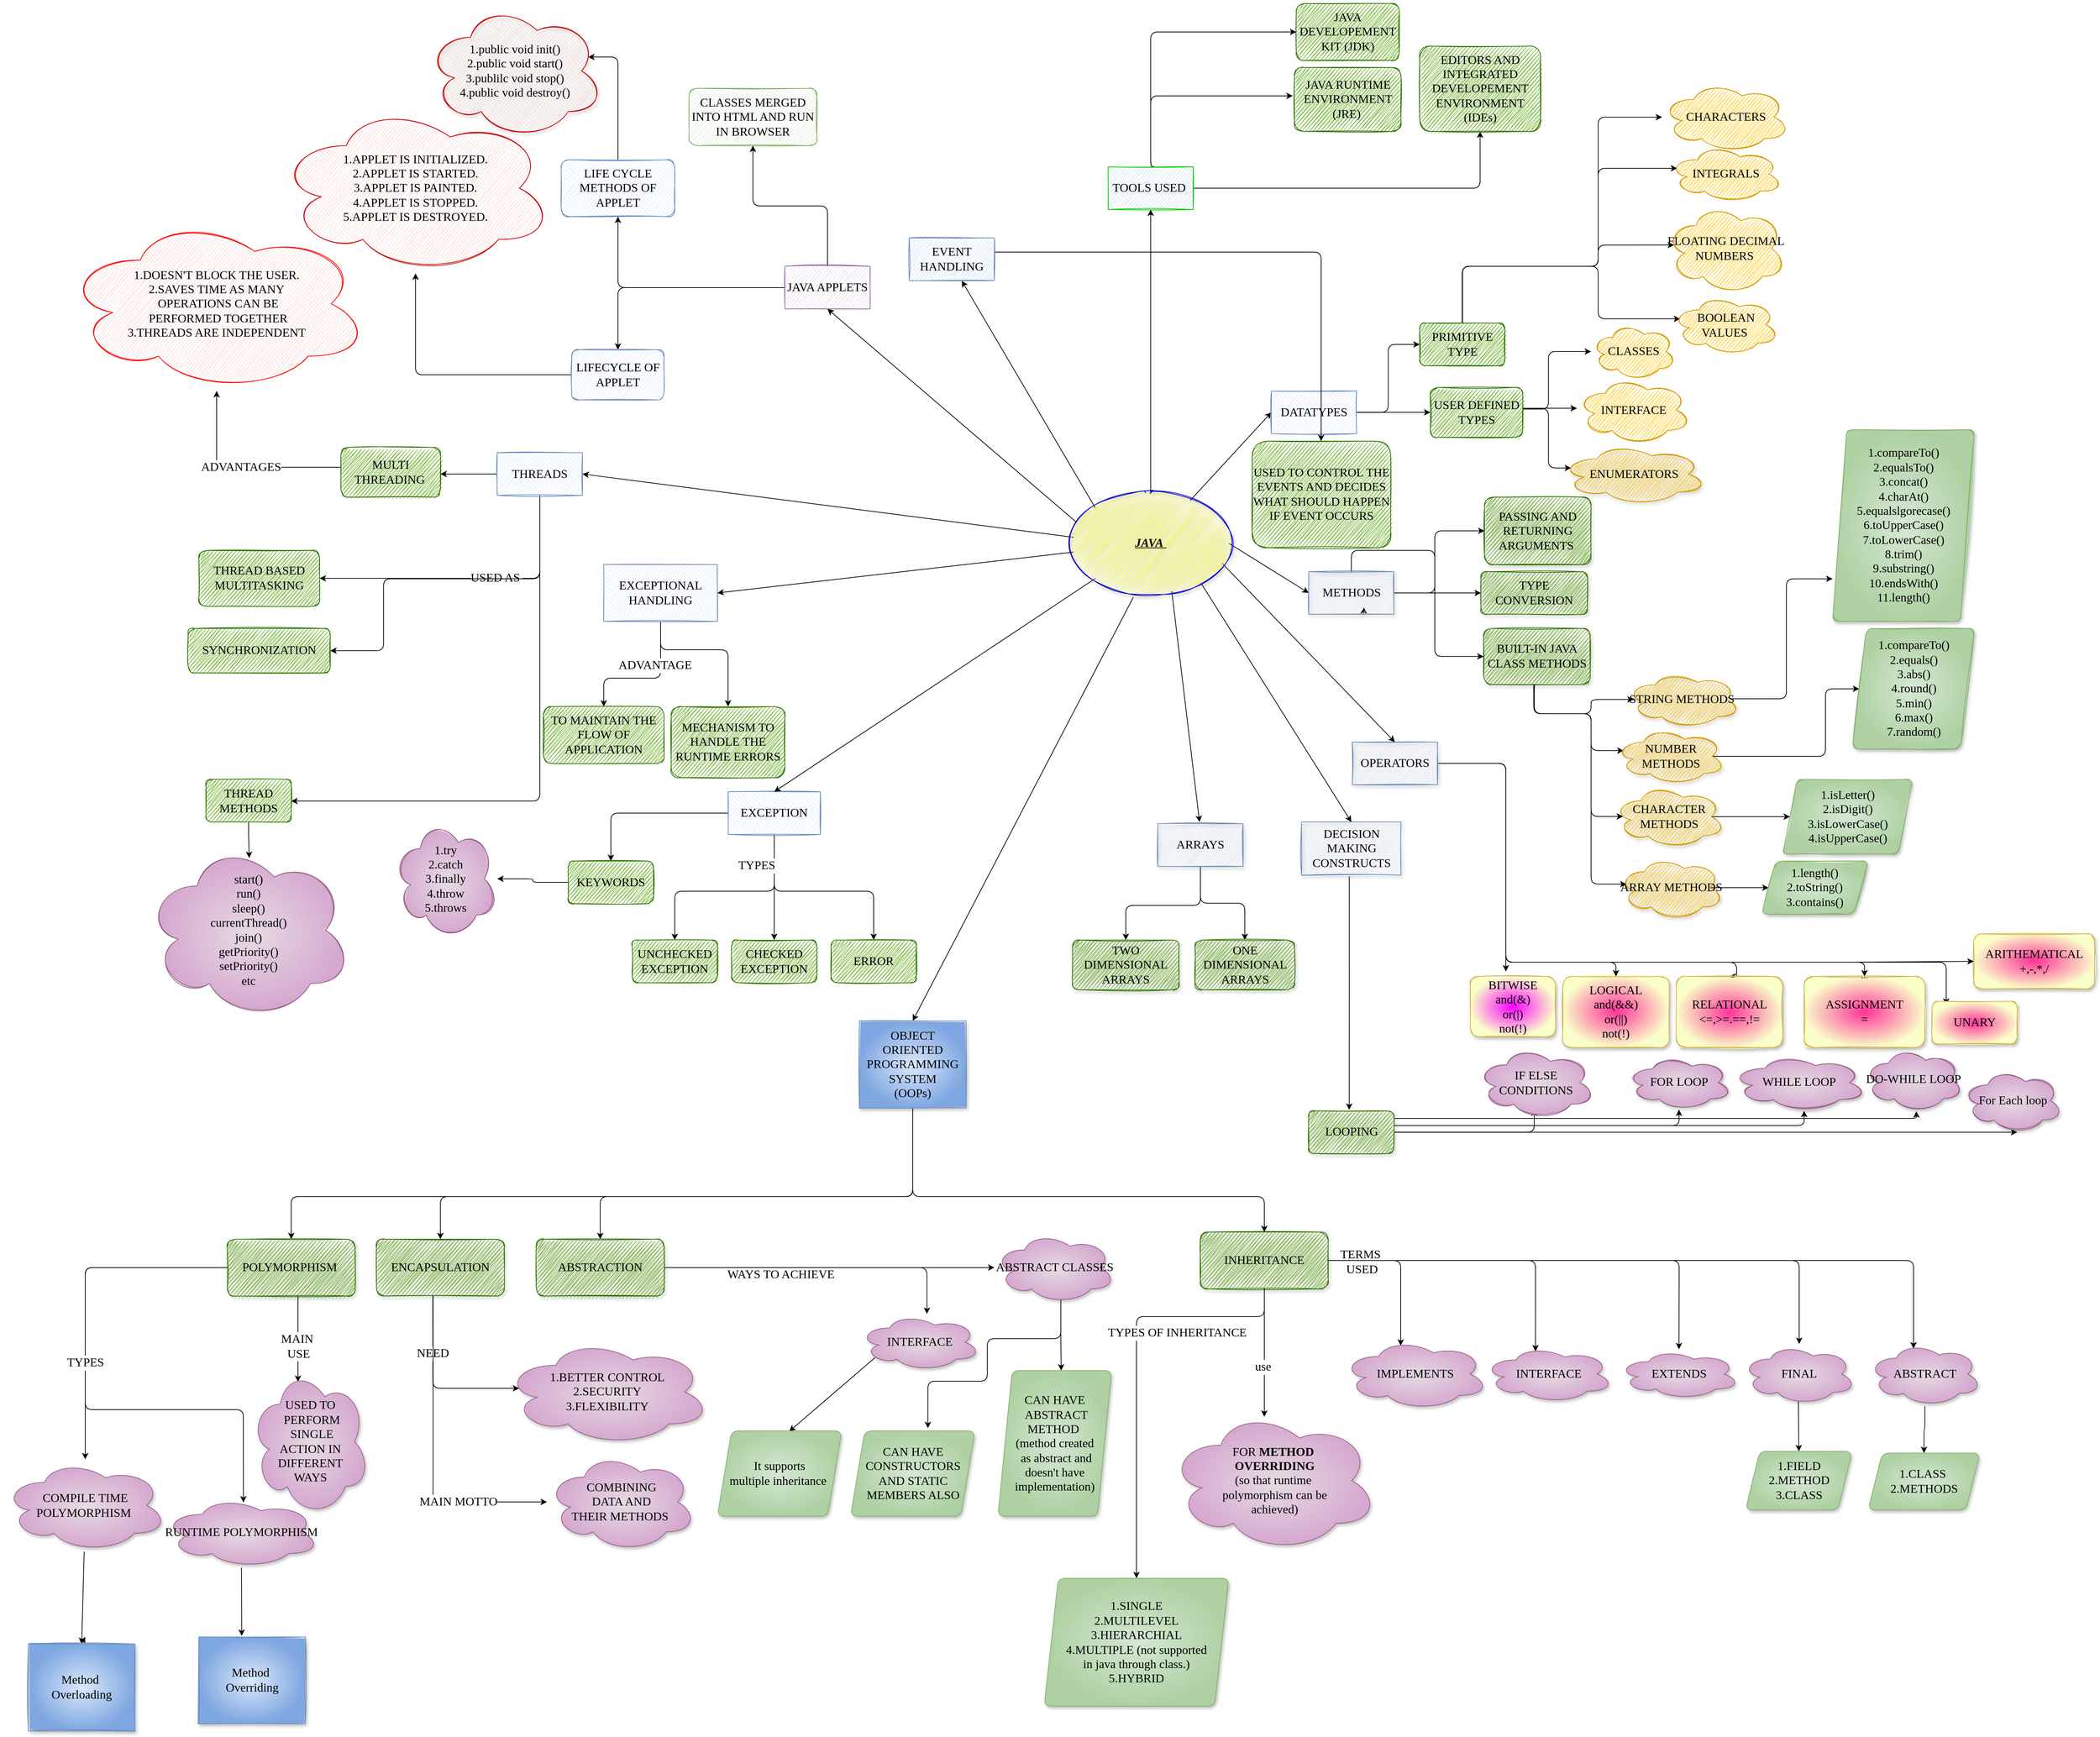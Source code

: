 <mxfile version="20.0.4" type="google"><diagram id="-QTuhtshjATdMN1OkTEv" name="Page-1"><mxGraphModel grid="1" page="1" gridSize="10" guides="1" tooltips="1" connect="1" arrows="1" fold="1" pageScale="1" pageWidth="850" pageHeight="1100" math="0" shadow="0"><root><mxCell id="0"/><mxCell id="1" parent="0"/><mxCell id="9zXFmauia_esh99Yx3AK-1" value="" style="orthogonalLoop=1;jettySize=auto;html=1;fontFamily=Comic Sans MS;fontSize=17;entryX=0.5;entryY=0;entryDx=0;entryDy=0;exitX=0.389;exitY=1.043;exitDx=0;exitDy=0;exitPerimeter=0;" edge="1" parent="1" source="9zXFmauia_esh99Yx3AK-3" target="9zXFmauia_esh99Yx3AK-91"><mxGeometry relative="1" as="geometry"><mxPoint x="1060" y="1040" as="targetPoint"/></mxGeometry></mxCell><mxCell id="9zXFmauia_esh99Yx3AK-2" style="rounded=1;orthogonalLoop=1;jettySize=auto;html=1;exitX=0;exitY=0;exitDx=0;exitDy=0;fontFamily=Comic Sans MS;fontSize=17;entryX=0.617;entryY=1.007;entryDx=0;entryDy=0;entryPerimeter=0;" edge="1" parent="1" source="9zXFmauia_esh99Yx3AK-3" target="9zXFmauia_esh99Yx3AK-182"><mxGeometry relative="1" as="geometry"><mxPoint x="690" y="180" as="targetPoint"/></mxGeometry></mxCell><mxCell id="9zXFmauia_esh99Yx3AK-4" value="" style="endArrow=classic;html=1;rounded=1;fontFamily=Comic Sans MS;fontSize=17;exitX=0.5;exitY=0;exitDx=0;exitDy=0;entryX=0.5;entryY=1;entryDx=0;entryDy=0;" edge="1" parent="1" source="9zXFmauia_esh99Yx3AK-3" target="9zXFmauia_esh99Yx3AK-8"><mxGeometry width="50" height="50" relative="1" as="geometry"><mxPoint x="1000" y="570" as="sourcePoint"/><mxPoint x="1220" y="350" as="targetPoint"/></mxGeometry></mxCell><mxCell id="9zXFmauia_esh99Yx3AK-5" style="edgeStyle=orthogonalEdgeStyle;rounded=1;orthogonalLoop=1;jettySize=auto;html=1;exitX=0.541;exitY=-0.003;exitDx=0;exitDy=0;fontFamily=Comic Sans MS;fontSize=17;entryX=0;entryY=0.5;entryDx=0;entryDy=0;exitPerimeter=0;" edge="1" parent="1" source="9zXFmauia_esh99Yx3AK-8" target="9zXFmauia_esh99Yx3AK-9"><mxGeometry relative="1" as="geometry"><mxPoint x="1240" y="40" as="targetPoint"/><Array as="points"><mxPoint x="960" y="70"/><mxPoint x="960" y="-120"/></Array></mxGeometry></mxCell><mxCell id="9zXFmauia_esh99Yx3AK-6" style="edgeStyle=orthogonalEdgeStyle;rounded=1;orthogonalLoop=1;jettySize=auto;html=1;fontFamily=Comic Sans MS;fontSize=17;exitX=0.541;exitY=-0.008;exitDx=0;exitDy=0;exitPerimeter=0;" edge="1" parent="1" source="9zXFmauia_esh99Yx3AK-8"><mxGeometry relative="1" as="geometry"><mxPoint x="1160" y="-30" as="targetPoint"/><mxPoint x="1240" y="290" as="sourcePoint"/><Array as="points"><mxPoint x="960" y="69"/><mxPoint x="960" y="-30"/></Array></mxGeometry></mxCell><mxCell id="9zXFmauia_esh99Yx3AK-7" style="edgeStyle=orthogonalEdgeStyle;rounded=1;orthogonalLoop=1;jettySize=auto;html=1;exitX=1;exitY=0.5;exitDx=0;exitDy=0;fontFamily=Comic Sans MS;fontSize=17;entryX=0.5;entryY=1;entryDx=0;entryDy=0;" edge="1" parent="1" source="9zXFmauia_esh99Yx3AK-8" target="9zXFmauia_esh99Yx3AK-11"><mxGeometry relative="1" as="geometry"><Array as="points"><mxPoint x="1424" y="100"/></Array></mxGeometry></mxCell><mxCell id="9zXFmauia_esh99Yx3AK-8" value="TOOLS USED&amp;nbsp;" style="rounded=0;whiteSpace=wrap;html=1;sketch=1;fontFamily=Comic Sans MS;fontSize=17;gradientDirection=radial;fillColor=#dae8fc;gradientColor=#7ea6e0;strokeColor=#00CC00;labelBackgroundColor=none;labelBorderColor=none;fillStyle=zigzag;" vertex="1" parent="1"><mxGeometry x="900" y="70" width="120" height="60" as="geometry"/></mxCell><mxCell id="9zXFmauia_esh99Yx3AK-9" value="JAVA DEVELOPEMENT KIT (JDK)" style="rounded=1;whiteSpace=wrap;html=1;sketch=1;fontFamily=Comic Sans MS;fontSize=17;gradientDirection=radial;fillColor=#60a917;strokeColor=#2D7600;fontColor=#000000;fillStyle=zigzag;" vertex="1" parent="1"><mxGeometry x="1165" y="-160" width="145" height="80" as="geometry"/></mxCell><mxCell id="9zXFmauia_esh99Yx3AK-10" value="JAVA RUNTIME ENVIRONMENT (JRE)&amp;nbsp;" style="rounded=1;whiteSpace=wrap;html=1;sketch=1;fontFamily=Comic Sans MS;fontSize=17;gradientDirection=radial;fillColor=#60a917;gradientColor=#FAFFC9;strokeColor=#2D7600;fontColor=#000000;fillStyle=zigzag;" vertex="1" parent="1"><mxGeometry x="1162.5" y="-70" width="150" height="90" as="geometry"/></mxCell><mxCell id="9zXFmauia_esh99Yx3AK-11" value="EDITORS AND INTEGRATED DEVELOPEMENT ENVIRONMENT (IDEs)" style="rounded=1;whiteSpace=wrap;html=1;sketch=1;fontFamily=Comic Sans MS;fontSize=17;gradientDirection=radial;glass=0;shadow=0;fillColor=#60a917;gradientColor=#FAFFC9;strokeColor=#2D7600;fontColor=#000000;fillStyle=zigzag;" vertex="1" parent="1"><mxGeometry x="1338.75" y="-100" width="170" height="120" as="geometry"/></mxCell><mxCell id="9zXFmauia_esh99Yx3AK-12" value="" style="endArrow=classic;html=1;rounded=1;fontFamily=Comic Sans MS;fontSize=17;entryX=0;entryY=0.5;entryDx=0;entryDy=0;" edge="1" parent="1" source="9zXFmauia_esh99Yx3AK-3" target="9zXFmauia_esh99Yx3AK-14"><mxGeometry width="50" height="50" relative="1" as="geometry"><mxPoint x="1060" y="670" as="sourcePoint"/><mxPoint x="1240" y="440" as="targetPoint"/></mxGeometry></mxCell><mxCell id="9zXFmauia_esh99Yx3AK-13" style="edgeStyle=elbowEdgeStyle;rounded=1;orthogonalLoop=1;jettySize=auto;html=1;fontFamily=Comic Sans MS;fontSize=17;entryX=0;entryY=0.5;entryDx=0;entryDy=0;exitX=1;exitY=0.5;exitDx=0;exitDy=0;" edge="1" parent="1" source="9zXFmauia_esh99Yx3AK-14" target="9zXFmauia_esh99Yx3AK-30"><mxGeometry relative="1" as="geometry"><mxPoint x="1400" y="526" as="targetPoint"/><mxPoint x="1500" y="290" as="sourcePoint"/><Array as="points"><mxPoint x="1300" y="410"/><mxPoint x="1400" y="300"/><mxPoint x="1400" y="530"/><mxPoint x="1400" y="460"/></Array></mxGeometry></mxCell><mxCell id="9zXFmauia_esh99Yx3AK-14" value="DATATYPES" style="rounded=0;whiteSpace=wrap;html=1;sketch=1;fontFamily=Comic Sans MS;fontSize=17;gradientDirection=radial;fillColor=#dae8fc;strokeColor=#6c8ebf;labelBackgroundColor=none;labelBorderColor=none;" vertex="1" parent="1"><mxGeometry x="1130" y="385.62" width="120" height="60" as="geometry"/></mxCell><mxCell id="9zXFmauia_esh99Yx3AK-15" value="" style="endArrow=classic;html=1;rounded=1;fontFamily=Comic Sans MS;fontSize=17;exitX=1;exitY=0.5;exitDx=0;exitDy=0;entryX=0;entryY=0.5;entryDx=0;entryDy=0;edgeStyle=orthogonalEdgeStyle;" edge="1" parent="1" source="9zXFmauia_esh99Yx3AK-14" target="9zXFmauia_esh99Yx3AK-20"><mxGeometry width="50" height="50" relative="1" as="geometry"><mxPoint x="1240" y="580" as="sourcePoint"/><mxPoint x="1510" y="360" as="targetPoint"/></mxGeometry></mxCell><mxCell id="9zXFmauia_esh99Yx3AK-16" value="" style="edgeStyle=orthogonalEdgeStyle;rounded=1;orthogonalLoop=1;jettySize=auto;html=1;fontFamily=Comic Sans MS;fontSize=17;entryX=0.07;entryY=0.4;entryDx=0;entryDy=0;entryPerimeter=0;" edge="1" parent="1" source="9zXFmauia_esh99Yx3AK-20" target="9zXFmauia_esh99Yx3AK-23"><mxGeometry relative="1" as="geometry"><mxPoint x="1760" y="370" as="targetPoint"/><Array as="points"><mxPoint x="1590" y="210"/><mxPoint x="1590" y="72"/></Array></mxGeometry></mxCell><mxCell id="9zXFmauia_esh99Yx3AK-17" value="" style="edgeStyle=orthogonalEdgeStyle;rounded=1;orthogonalLoop=1;jettySize=auto;html=1;fontFamily=Comic Sans MS;fontSize=17;entryX=0.07;entryY=0.462;entryDx=0;entryDy=0;entryPerimeter=0;" edge="1" parent="1" source="9zXFmauia_esh99Yx3AK-20" target="9zXFmauia_esh99Yx3AK-24"><mxGeometry relative="1" as="geometry"><Array as="points"><mxPoint x="1590" y="210"/><mxPoint x="1590" y="180"/></Array><mxPoint x="1750" y="490" as="targetPoint"/></mxGeometry></mxCell><mxCell id="9zXFmauia_esh99Yx3AK-18" value="" style="edgeStyle=orthogonalEdgeStyle;rounded=1;orthogonalLoop=1;jettySize=auto;html=1;fontFamily=Comic Sans MS;fontSize=17;" edge="1" parent="1" source="9zXFmauia_esh99Yx3AK-20" target="9zXFmauia_esh99Yx3AK-25"><mxGeometry relative="1" as="geometry"><Array as="points"><mxPoint x="1590" y="210"/><mxPoint x="1590"/></Array><mxPoint x="1760" y="270" as="targetPoint"/></mxGeometry></mxCell><mxCell id="9zXFmauia_esh99Yx3AK-19" value="" style="edgeStyle=orthogonalEdgeStyle;rounded=1;orthogonalLoop=1;jettySize=auto;html=1;fontFamily=Comic Sans MS;fontSize=17;exitX=0.5;exitY=0;exitDx=0;exitDy=0;entryX=0.07;entryY=0.4;entryDx=0;entryDy=0;entryPerimeter=0;" edge="1" parent="1" source="9zXFmauia_esh99Yx3AK-20" target="9zXFmauia_esh99Yx3AK-26"><mxGeometry relative="1" as="geometry"><Array as="points"><mxPoint x="1399" y="210"/><mxPoint x="1590" y="210"/><mxPoint x="1590" y="284"/></Array></mxGeometry></mxCell><mxCell id="9zXFmauia_esh99Yx3AK-20" value="PRIMITIVE TYPE" style="rounded=1;whiteSpace=wrap;html=1;sketch=1;fontFamily=Comic Sans MS;fontSize=17;gradientDirection=radial;fillColor=#60a917;gradientColor=#FAFFC9;strokeColor=#2D7600;fontColor=#000000;fillStyle=zigzag;" vertex="1" parent="1"><mxGeometry x="1338.75" y="290" width="120" height="60" as="geometry"/></mxCell><mxCell id="9zXFmauia_esh99Yx3AK-21" value="" style="edgeStyle=orthogonalEdgeStyle;rounded=1;orthogonalLoop=1;jettySize=auto;html=1;fontFamily=Comic Sans MS;fontSize=17;exitX=0.996;exitY=0.435;exitDx=0;exitDy=0;exitPerimeter=0;" edge="1" parent="1" source="9zXFmauia_esh99Yx3AK-30" target="9zXFmauia_esh99Yx3AK-27"><mxGeometry relative="1" as="geometry"><mxPoint x="1460" y="560" as="sourcePoint"/><Array as="points"><mxPoint x="1520" y="411"/><mxPoint x="1520" y="330"/></Array></mxGeometry></mxCell><mxCell id="9zXFmauia_esh99Yx3AK-22" value="" style="edgeStyle=orthogonalEdgeStyle;rounded=1;orthogonalLoop=1;jettySize=auto;html=1;fontFamily=Comic Sans MS;fontSize=17;exitX=0.999;exitY=0.418;exitDx=0;exitDy=0;exitPerimeter=0;" edge="1" parent="1" source="9zXFmauia_esh99Yx3AK-30" target="9zXFmauia_esh99Yx3AK-28"><mxGeometry relative="1" as="geometry"><Array as="points"><mxPoint x="1540" y="410"/><mxPoint x="1540" y="410"/></Array><mxPoint x="1490" y="290" as="sourcePoint"/></mxGeometry></mxCell><mxCell id="9zXFmauia_esh99Yx3AK-23" value="INTEGRALS" style="ellipse;shape=cloud;whiteSpace=wrap;html=1;fontSize=17;fontFamily=Comic Sans MS;rounded=0;sketch=1;gradientDirection=radial;fillColor=#ffcd28;gradientColor=#ffa500;strokeColor=#d79b00;fillStyle=zigzag;" vertex="1" parent="1"><mxGeometry x="1690" y="40" width="160" height="80" as="geometry"/></mxCell><mxCell id="9zXFmauia_esh99Yx3AK-24" value="FLOATING DECIMAL NUMBERS&amp;nbsp;" style="ellipse;shape=cloud;whiteSpace=wrap;html=1;fontSize=17;fontFamily=Comic Sans MS;rounded=0;sketch=1;gradientDirection=radial;fillColor=#ffcd28;strokeColor=#d79b00;fontColor=default;gradientColor=#ffa500;fillStyle=zigzag;" vertex="1" parent="1"><mxGeometry x="1685" y="120" width="170" height="130" as="geometry"/></mxCell><mxCell id="9zXFmauia_esh99Yx3AK-25" value="CHARACTERS" style="ellipse;shape=cloud;whiteSpace=wrap;html=1;fontSize=17;fontFamily=Comic Sans MS;rounded=0;sketch=1;gradientDirection=radial;fillColor=#ffcd28;strokeColor=#d79b00;gradientColor=#ffa500;fillStyle=zigzag;" vertex="1" parent="1"><mxGeometry x="1680" y="-50" width="180" height="100" as="geometry"/></mxCell><mxCell id="9zXFmauia_esh99Yx3AK-26" value="BOOLEAN VALUES&amp;nbsp;" style="ellipse;shape=cloud;whiteSpace=wrap;html=1;fontSize=17;fontFamily=Comic Sans MS;rounded=0;sketch=1;gradientDirection=radial;fillColor=#ffcd28;gradientColor=#ffa500;strokeColor=#d79b00;fillStyle=zigzag;" vertex="1" parent="1"><mxGeometry x="1695" y="250" width="150" height="85" as="geometry"/></mxCell><mxCell id="9zXFmauia_esh99Yx3AK-27" value="CLASSES" style="ellipse;shape=cloud;whiteSpace=wrap;html=1;fontSize=17;fontFamily=Comic Sans MS;rounded=0;sketch=1;gradientDirection=radial;fillColor=#ffcd28;gradientColor=#ffa500;strokeColor=#d79b00;fillStyle=zigzag;" vertex="1" parent="1"><mxGeometry x="1580" y="290" width="120" height="80" as="geometry"/></mxCell><mxCell id="9zXFmauia_esh99Yx3AK-28" value="INTERFACE" style="ellipse;shape=cloud;whiteSpace=wrap;html=1;fontSize=17;fontFamily=Comic Sans MS;rounded=0;sketch=1;gradientDirection=radial;horizontal=1;strokeWidth=1;fillColor=#ffcd28;gradientColor=#ffa500;strokeColor=#d79b00;fillStyle=zigzag;" vertex="1" parent="1"><mxGeometry x="1560" y="365" width="160" height="95" as="geometry"/></mxCell><mxCell id="9zXFmauia_esh99Yx3AK-29" value="" style="edgeStyle=elbowEdgeStyle;rounded=1;orthogonalLoop=1;jettySize=auto;html=1;fontFamily=Comic Sans MS;fontSize=17;exitX=1.005;exitY=0.423;exitDx=0;exitDy=0;exitPerimeter=0;entryX=0.07;entryY=0.4;entryDx=0;entryDy=0;entryPerimeter=0;" edge="1" parent="1" source="9zXFmauia_esh99Yx3AK-30" target="9zXFmauia_esh99Yx3AK-31"><mxGeometry relative="1" as="geometry"><Array as="points"><mxPoint x="1520" y="480"/></Array></mxGeometry></mxCell><mxCell id="9zXFmauia_esh99Yx3AK-30" value="USER DEFINED TYPES" style="rounded=1;whiteSpace=wrap;html=1;fontFamily=Comic Sans MS;fontSize=17;sketch=1;fillColor=#60a917;gradientColor=#FAFFC9;strokeColor=#2D7600;gradientDirection=radial;fontColor=#000000;fillStyle=zigzag;" vertex="1" parent="1"><mxGeometry x="1353.75" y="380.62" width="130" height="70" as="geometry"/></mxCell><mxCell id="9zXFmauia_esh99Yx3AK-31" value="ENUMERATORS" style="ellipse;shape=cloud;whiteSpace=wrap;html=1;fontSize=17;fontFamily=Comic Sans MS;rounded=0;sketch=1;shadow=1;fillColor=#ffcd28;gradientColor=#ffa500;strokeColor=#d79b00;gradientDirection=radial;fillStyle=zigzag;" vertex="1" parent="1"><mxGeometry x="1537.5" y="460" width="205" height="85" as="geometry"/></mxCell><mxCell id="9zXFmauia_esh99Yx3AK-32" value="" style="endArrow=classic;html=1;rounded=1;fontFamily=Comic Sans MS;fontSize=17;exitX=1;exitY=0.5;exitDx=0;exitDy=0;entryX=0;entryY=0.5;entryDx=0;entryDy=0;" edge="1" parent="1" source="9zXFmauia_esh99Yx3AK-3" target="9zXFmauia_esh99Yx3AK-37"><mxGeometry width="50" height="50" relative="1" as="geometry"><mxPoint x="1130" y="695" as="sourcePoint"/><mxPoint x="1240" y="635.109" as="targetPoint"/></mxGeometry></mxCell><mxCell id="9zXFmauia_esh99Yx3AK-33" value="" style="edgeStyle=elbowEdgeStyle;rounded=1;orthogonalLoop=1;jettySize=auto;html=1;fontFamily=Comic Sans MS;fontSize=17;exitX=1;exitY=0.5;exitDx=0;exitDy=0;entryX=0;entryY=0.5;entryDx=0;entryDy=0;" edge="1" parent="1" source="9zXFmauia_esh99Yx3AK-37" target="9zXFmauia_esh99Yx3AK-34"><mxGeometry relative="1" as="geometry"><mxPoint x="1360" y="647.5" as="sourcePoint"/><Array as="points"><mxPoint x="1360" y="600"/></Array></mxGeometry></mxCell><mxCell id="9zXFmauia_esh99Yx3AK-34" value="PASSING AND RETURNING ARGUMENTS&amp;nbsp;" style="whiteSpace=wrap;html=1;fontSize=17;fontFamily=Comic Sans MS;rounded=1;strokeWidth=1;sketch=1;shadow=1;fillColor=#60a917;gradientColor=#FAFFC9;strokeColor=#2D7600;gradientDirection=radial;fontColor=#000000;fillStyle=zigzag;" vertex="1" parent="1"><mxGeometry x="1430" y="535" width="150" height="95" as="geometry"/></mxCell><mxCell id="9zXFmauia_esh99Yx3AK-35" value="" style="edgeStyle=elbowEdgeStyle;rounded=1;orthogonalLoop=1;jettySize=auto;html=1;fontFamily=Comic Sans MS;fontSize=17;entryX=0;entryY=0.5;entryDx=0;entryDy=0;exitX=1;exitY=0.5;exitDx=0;exitDy=0;" edge="1" parent="1" source="9zXFmauia_esh99Yx3AK-37" target="9zXFmauia_esh99Yx3AK-38"><mxGeometry relative="1" as="geometry"><mxPoint x="1300" y="750" as="targetPoint"/><Array as="points"><mxPoint x="1360" y="640"/><mxPoint x="1320" y="560"/></Array></mxGeometry></mxCell><mxCell id="9zXFmauia_esh99Yx3AK-36" value="" style="edgeStyle=orthogonalEdgeStyle;rounded=1;orthogonalLoop=1;jettySize=auto;html=1;fontFamily=Comic Sans MS;fontSize=17;entryX=0;entryY=0.5;entryDx=0;entryDy=0;" edge="1" parent="1" source="9zXFmauia_esh99Yx3AK-37" target="9zXFmauia_esh99Yx3AK-43"><mxGeometry relative="1" as="geometry"><mxPoint x="1410" y="900" as="targetPoint"/><Array as="points"><mxPoint x="1360" y="610"/><mxPoint x="1360" y="759"/></Array></mxGeometry></mxCell><mxCell id="9zXFmauia_esh99Yx3AK-185" style="edgeStyle=orthogonalEdgeStyle;rounded=0;orthogonalLoop=1;jettySize=auto;html=1;exitX=0.75;exitY=1;exitDx=0;exitDy=0;" edge="1" parent="1" source="9zXFmauia_esh99Yx3AK-37"><mxGeometry relative="1" as="geometry"><mxPoint x="1260" y="690" as="targetPoint"/></mxGeometry></mxCell><mxCell id="9zXFmauia_esh99Yx3AK-37" value="METHODS" style="rounded=0;whiteSpace=wrap;html=1;fontFamily=Comic Sans MS;fontSize=17;strokeWidth=1;sketch=1;shadow=1;fillColor=#dae8fc;strokeColor=#6c8ebf;gradientDirection=radial;labelBackgroundColor=none;labelBorderColor=none;" vertex="1" parent="1"><mxGeometry x="1182.5" y="640" width="120" height="60" as="geometry"/></mxCell><mxCell id="9zXFmauia_esh99Yx3AK-38" value="TYPE CONVERSION" style="rounded=1;whiteSpace=wrap;html=1;fontFamily=Comic Sans MS;fontSize=17;strokeWidth=1;sketch=1;shadow=1;fillColor=#60a917;gradientColor=#FAFFC9;strokeColor=#2D7600;gradientDirection=radial;fontColor=#000000;fillStyle=zigzag;" vertex="1" parent="1"><mxGeometry x="1425" y="640" width="150" height="60" as="geometry"/></mxCell><mxCell id="9zXFmauia_esh99Yx3AK-39" value="" style="edgeStyle=orthogonalEdgeStyle;rounded=1;orthogonalLoop=1;jettySize=auto;html=1;fontFamily=Comic Sans MS;fontSize=17;entryX=0.063;entryY=0.5;entryDx=0;entryDy=0;entryPerimeter=0;exitX=0.47;exitY=0.992;exitDx=0;exitDy=0;exitPerimeter=0;" edge="1" parent="1" source="9zXFmauia_esh99Yx3AK-43" target="9zXFmauia_esh99Yx3AK-84"><mxGeometry relative="1" as="geometry"><Array as="points"><mxPoint x="1499" y="801"/><mxPoint x="1500" y="801"/><mxPoint x="1500" y="840"/><mxPoint x="1580" y="840"/><mxPoint x="1580" y="820"/></Array></mxGeometry></mxCell><mxCell id="9zXFmauia_esh99Yx3AK-40" value="" style="edgeStyle=orthogonalEdgeStyle;rounded=1;orthogonalLoop=1;jettySize=auto;html=1;fontFamily=Comic Sans MS;fontSize=17;startArrow=none;exitX=0.5;exitY=1;exitDx=0;exitDy=0;entryX=0.07;entryY=0.4;entryDx=0;entryDy=0;entryPerimeter=0;" edge="1" parent="1" source="9zXFmauia_esh99Yx3AK-43" target="9zXFmauia_esh99Yx3AK-46"><mxGeometry relative="1" as="geometry"><Array as="points"><mxPoint x="1500" y="799"/><mxPoint x="1500" y="840"/><mxPoint x="1580" y="840"/><mxPoint x="1580" y="892"/></Array></mxGeometry></mxCell><mxCell id="9zXFmauia_esh99Yx3AK-41" value="" style="edgeStyle=orthogonalEdgeStyle;rounded=1;orthogonalLoop=1;jettySize=auto;html=1;fontFamily=Comic Sans MS;fontSize=17;entryX=0.088;entryY=0.497;entryDx=0;entryDy=0;entryPerimeter=0;exitX=0.465;exitY=0.994;exitDx=0;exitDy=0;exitPerimeter=0;" edge="1" parent="1" source="9zXFmauia_esh99Yx3AK-43" target="9zXFmauia_esh99Yx3AK-48"><mxGeometry relative="1" as="geometry"><Array as="points"><mxPoint x="1499" y="800"/><mxPoint x="1500" y="800"/><mxPoint x="1500" y="840"/><mxPoint x="1580" y="840"/><mxPoint x="1580" y="985"/></Array></mxGeometry></mxCell><mxCell id="9zXFmauia_esh99Yx3AK-42" value="" style="edgeStyle=orthogonalEdgeStyle;rounded=1;orthogonalLoop=1;jettySize=auto;html=1;fontFamily=Comic Sans MS;fontSize=17;entryX=0.076;entryY=0.444;entryDx=0;entryDy=0;entryPerimeter=0;exitX=0.47;exitY=1.001;exitDx=0;exitDy=0;exitPerimeter=0;" edge="1" parent="1" source="9zXFmauia_esh99Yx3AK-43" target="9zXFmauia_esh99Yx3AK-50"><mxGeometry relative="1" as="geometry"><Array as="points"><mxPoint x="1499" y="840"/><mxPoint x="1580" y="840"/><mxPoint x="1580" y="1080"/></Array></mxGeometry></mxCell><mxCell id="9zXFmauia_esh99Yx3AK-43" value="BUILT-IN JAVA CLASS METHODS" style="rounded=1;whiteSpace=wrap;html=1;fontFamily=Comic Sans MS;fontSize=17;strokeWidth=1;sketch=1;shadow=1;fillColor=#60a917;gradientColor=#FAFFC9;strokeColor=#2D7600;gradientDirection=radial;fontColor=#000000;fillStyle=zigzag;" vertex="1" parent="1"><mxGeometry x="1428.75" y="720" width="150" height="78.75" as="geometry"/></mxCell><mxCell id="9zXFmauia_esh99Yx3AK-44" value="" style="edgeStyle=orthogonalEdgeStyle;rounded=1;orthogonalLoop=1;jettySize=auto;html=1;fontFamily=Comic Sans MS;fontSize=17;entryX=0;entryY=0.778;entryDx=0;entryDy=0;entryPerimeter=0;exitX=0.91;exitY=0.488;exitDx=0;exitDy=0;exitPerimeter=0;" edge="1" parent="1" source="9zXFmauia_esh99Yx3AK-84" target="9zXFmauia_esh99Yx3AK-51"><mxGeometry relative="1" as="geometry"><mxPoint x="1870" y="640" as="targetPoint"/></mxGeometry></mxCell><mxCell id="9zXFmauia_esh99Yx3AK-45" value="" style="edgeStyle=orthogonalEdgeStyle;rounded=1;orthogonalLoop=1;jettySize=auto;html=1;fontFamily=Comic Sans MS;fontSize=17;exitX=0.875;exitY=0.5;exitDx=0;exitDy=0;exitPerimeter=0;" edge="1" parent="1" source="9zXFmauia_esh99Yx3AK-46" target="9zXFmauia_esh99Yx3AK-52"><mxGeometry relative="1" as="geometry"><Array as="points"><mxPoint x="1910" y="900"/><mxPoint x="1910" y="805"/></Array></mxGeometry></mxCell><mxCell id="9zXFmauia_esh99Yx3AK-46" value="NUMBER METHODS" style="ellipse;shape=cloud;whiteSpace=wrap;html=1;fontSize=17;fontFamily=Comic Sans MS;rounded=0;strokeWidth=1;sketch=1;shadow=1;fillColor=#ffcd28;gradientColor=#ffa500;strokeColor=#d79b00;gradientDirection=radial;fillStyle=zigzag;" vertex="1" parent="1"><mxGeometry x="1615" y="860" width="155" height="80" as="geometry"/></mxCell><mxCell id="9zXFmauia_esh99Yx3AK-47" value="" style="edgeStyle=orthogonalEdgeStyle;rounded=1;orthogonalLoop=1;jettySize=auto;html=1;fontFamily=Comic Sans MS;fontSize=17;exitX=0.875;exitY=0.5;exitDx=0;exitDy=0;exitPerimeter=0;" edge="1" parent="1" source="9zXFmauia_esh99Yx3AK-48" target="9zXFmauia_esh99Yx3AK-53"><mxGeometry relative="1" as="geometry"/></mxCell><mxCell id="9zXFmauia_esh99Yx3AK-48" value="CHARACTER METHODS" style="ellipse;shape=cloud;whiteSpace=wrap;html=1;fontSize=17;fontFamily=Comic Sans MS;rounded=0;strokeWidth=1;sketch=1;shadow=1;fillColor=#ffcd28;gradientColor=#ffa500;strokeColor=#d79b00;gradientDirection=radial;fillStyle=zigzag;" vertex="1" parent="1"><mxGeometry x="1611.25" y="940" width="157.5" height="90" as="geometry"/></mxCell><mxCell id="9zXFmauia_esh99Yx3AK-49" value="" style="edgeStyle=orthogonalEdgeStyle;rounded=1;orthogonalLoop=1;jettySize=auto;html=1;fontFamily=Comic Sans MS;fontSize=17;exitX=0.875;exitY=0.5;exitDx=0;exitDy=0;exitPerimeter=0;" edge="1" parent="1" source="9zXFmauia_esh99Yx3AK-50" target="9zXFmauia_esh99Yx3AK-54"><mxGeometry relative="1" as="geometry"/></mxCell><mxCell id="9zXFmauia_esh99Yx3AK-50" value="ARRAY METHODS" style="ellipse;shape=cloud;whiteSpace=wrap;html=1;fontSize=17;fontFamily=Comic Sans MS;rounded=0;strokeWidth=1;sketch=1;shadow=1;fillColor=#ffcd28;gradientColor=#ffa500;strokeColor=#d79b00;gradientDirection=radial;fillStyle=zigzag;" vertex="1" parent="1"><mxGeometry x="1618.75" y="1040" width="147.5" height="90" as="geometry"/></mxCell><mxCell id="9zXFmauia_esh99Yx3AK-51" value="1.compareTo()&lt;br&gt;2.equalsTo()&lt;br&gt;3.concat()&lt;br&gt;4.charAt()&lt;br&gt;5.equalslgorecase()&lt;br&gt;6.toUpperCase()&lt;br&gt;7.toLowerCase()&lt;br&gt;8.trim()&lt;br&gt;9.substring()&lt;br&gt;10.endsWith()&lt;br&gt;11.length()" style="shape=parallelogram;perimeter=parallelogramPerimeter;whiteSpace=wrap;html=1;fixedSize=1;fontSize=17;fontFamily=Comic Sans MS;rounded=1;strokeWidth=1;sketch=1;shadow=1;fillColor=#d5e8d4;gradientColor=#AED0A2;strokeColor=#82b366;gradientDirection=radial;" vertex="1" parent="1"><mxGeometry x="1920" y="440" width="200" height="270" as="geometry"/></mxCell><mxCell id="9zXFmauia_esh99Yx3AK-52" value="1.compareTo()&lt;br&gt;2.equals()&lt;br&gt;3.abs()&lt;br&gt;4.round()&lt;br&gt;5.min()&lt;br&gt;6.max()&lt;br&gt;7.random()" style="shape=parallelogram;perimeter=parallelogramPerimeter;whiteSpace=wrap;html=1;fixedSize=1;fontSize=17;fontFamily=Comic Sans MS;rounded=1;strokeWidth=1;sketch=1;shadow=1;fillColor=#d5e8d4;gradientColor=#AED0A2;strokeColor=#82b366;gradientDirection=radial;" vertex="1" parent="1"><mxGeometry x="1947.5" y="720" width="172.5" height="170" as="geometry"/></mxCell><mxCell id="9zXFmauia_esh99Yx3AK-53" value="1.isLetter()&lt;br&gt;2.isDigit()&lt;br&gt;3.isLowerCase()&lt;br&gt;4.isUpperCase()" style="shape=parallelogram;perimeter=parallelogramPerimeter;whiteSpace=wrap;html=1;fixedSize=1;fontSize=17;fontFamily=Comic Sans MS;rounded=1;strokeWidth=1;sketch=1;shadow=1;fillColor=#d5e8d4;gradientColor=#AED0A2;strokeColor=#82b366;gradientDirection=radial;" vertex="1" parent="1"><mxGeometry x="1850" y="932.5" width="182.5" height="105" as="geometry"/></mxCell><mxCell id="9zXFmauia_esh99Yx3AK-54" value="1.length()&lt;br&gt;2.toString()&lt;br&gt;3.contains()" style="shape=parallelogram;perimeter=parallelogramPerimeter;whiteSpace=wrap;html=1;fixedSize=1;fontSize=17;fontFamily=Comic Sans MS;rounded=1;strokeWidth=1;sketch=1;shadow=1;fillColor=#d5e8d4;gradientColor=#AED0A2;strokeColor=#82b366;gradientDirection=radial;" vertex="1" parent="1"><mxGeometry x="1820" y="1047.5" width="150" height="75" as="geometry"/></mxCell><mxCell id="9zXFmauia_esh99Yx3AK-55" value="" style="edgeStyle=orthogonalEdgeStyle;rounded=1;orthogonalLoop=1;jettySize=auto;html=1;fontFamily=Comic Sans MS;fontSize=17;entryX=0.5;entryY=0;entryDx=0;entryDy=0;" edge="1" parent="1" source="9zXFmauia_esh99Yx3AK-58" target="9zXFmauia_esh99Yx3AK-61"><mxGeometry relative="1" as="geometry"><mxPoint x="1300" y="1265" as="targetPoint"/><Array as="points"><mxPoint x="1460" y="910"/><mxPoint x="1460" y="1190"/><mxPoint x="1965" y="1190"/></Array></mxGeometry></mxCell><mxCell id="9zXFmauia_esh99Yx3AK-56" value="" style="edgeStyle=orthogonalEdgeStyle;rounded=1;orthogonalLoop=1;jettySize=auto;html=1;fontFamily=Comic Sans MS;fontSize=17;entryX=0.5;entryY=0;entryDx=0;entryDy=0;" edge="1" parent="1" source="9zXFmauia_esh99Yx3AK-58" target="9zXFmauia_esh99Yx3AK-62"><mxGeometry relative="1" as="geometry"><mxPoint x="1660" y="1380" as="targetPoint"/><Array as="points"><mxPoint x="1460" y="910"/><mxPoint x="1460" y="1190"/><mxPoint x="1785" y="1190"/></Array></mxGeometry></mxCell><mxCell id="9zXFmauia_esh99Yx3AK-57" value="" style="edgeStyle=orthogonalEdgeStyle;rounded=1;orthogonalLoop=1;jettySize=auto;html=1;fontFamily=Comic Sans MS;fontSize=17;entryX=0.167;entryY=0.083;entryDx=0;entryDy=0;entryPerimeter=0;exitX=1;exitY=0.5;exitDx=0;exitDy=0;" edge="1" parent="1" source="9zXFmauia_esh99Yx3AK-58" target="9zXFmauia_esh99Yx3AK-65"><mxGeometry relative="1" as="geometry"><mxPoint x="2080" y="1240" as="targetPoint"/><Array as="points"><mxPoint x="1460" y="910"/><mxPoint x="1460" y="1190"/><mxPoint x="2080" y="1190"/></Array></mxGeometry></mxCell><mxCell id="9zXFmauia_esh99Yx3AK-58" value="OPERATORS" style="rounded=0;whiteSpace=wrap;html=1;fontFamily=Comic Sans MS;fontSize=17;strokeWidth=1;sketch=1;shadow=1;fillColor=#dae8fc;strokeColor=#6c8ebf;gradientDirection=radial;labelBackgroundColor=none;labelBorderColor=none;" vertex="1" parent="1"><mxGeometry x="1243.75" y="880" width="120" height="60" as="geometry"/></mxCell><mxCell id="9zXFmauia_esh99Yx3AK-59" value="" style="endArrow=classic;html=1;rounded=1;fontFamily=Comic Sans MS;fontSize=17;exitX=0.958;exitY=0.703;exitDx=0;exitDy=0;entryX=0.5;entryY=0;entryDx=0;entryDy=0;exitPerimeter=0;" edge="1" parent="1" source="9zXFmauia_esh99Yx3AK-3" target="9zXFmauia_esh99Yx3AK-58"><mxGeometry width="50" height="50" relative="1" as="geometry"><mxPoint x="1070" y="820" as="sourcePoint"/><mxPoint x="1270" y="990" as="targetPoint"/><Array as="points"/></mxGeometry></mxCell><mxCell id="9zXFmauia_esh99Yx3AK-60" value="ARITHEMATICAL&lt;br&gt;+,-,*,/" style="rounded=1;whiteSpace=wrap;html=1;fontFamily=Comic Sans MS;fontSize=17;strokeWidth=1;sketch=1;shadow=1;fillColor=#FF3399;gradientColor=#FAFFC9;strokeColor=#d6b656;gradientDirection=radial;" vertex="1" parent="1"><mxGeometry x="2118.75" y="1150" width="170" height="77.5" as="geometry"/></mxCell><mxCell id="9zXFmauia_esh99Yx3AK-198" style="edgeStyle=orthogonalEdgeStyle;curved=1;rounded=0;orthogonalLoop=1;jettySize=auto;html=1;exitX=0.5;exitY=0;exitDx=0;exitDy=0;" edge="1" parent="1" source="9zXFmauia_esh99Yx3AK-61"><mxGeometry relative="1" as="geometry"><mxPoint x="1964.636" y="1220" as="targetPoint"/></mxGeometry></mxCell><mxCell id="9zXFmauia_esh99Yx3AK-61" value="ASSIGNMENT&lt;br&gt;=" style="rounded=1;whiteSpace=wrap;html=1;fontFamily=Comic Sans MS;fontSize=17;strokeWidth=1;sketch=1;shadow=1;fillColor=#FF3399;gradientColor=#FAFFC9;strokeColor=#d6b656;gradientDirection=radial;" vertex="1" parent="1"><mxGeometry x="1880" y="1210" width="170" height="100" as="geometry"/></mxCell><mxCell id="9zXFmauia_esh99Yx3AK-62" value="RELATIONAL&lt;br&gt;&amp;lt;=,&amp;gt;=.==,!=" style="rounded=1;whiteSpace=wrap;html=1;fontFamily=Comic Sans MS;fontSize=17;strokeWidth=1;sketch=1;shadow=1;fillColor=#FF3399;gradientColor=#FAFFC9;strokeColor=#d6b656;gradientDirection=radial;" vertex="1" parent="1"><mxGeometry x="1700" y="1210" width="150" height="100" as="geometry"/></mxCell><mxCell id="9zXFmauia_esh99Yx3AK-63" value="LOGICAL&lt;br&gt;and(&amp;amp;&amp;amp;)&lt;br&gt;or(||)&lt;br&gt;not(!)" style="rounded=1;whiteSpace=wrap;html=1;fontFamily=Comic Sans MS;fontSize=17;strokeWidth=1;sketch=1;shadow=1;fillColor=#FF3399;gradientColor=#FAFFC9;strokeColor=#d6b656;gradientDirection=radial;" vertex="1" parent="1"><mxGeometry x="1540" y="1210" width="150" height="100" as="geometry"/></mxCell><mxCell id="9zXFmauia_esh99Yx3AK-64" value="" style="endArrow=classic;html=1;rounded=1;fontFamily=Comic Sans MS;fontSize=17;entryX=0;entryY=0.5;entryDx=0;entryDy=0;" edge="1" parent="1" target="9zXFmauia_esh99Yx3AK-60"><mxGeometry width="50" height="50" relative="1" as="geometry"><mxPoint x="1940" y="1190" as="sourcePoint"/><mxPoint x="2090" y="1120" as="targetPoint"/></mxGeometry></mxCell><mxCell id="9zXFmauia_esh99Yx3AK-65" value="UNARY" style="rounded=1;whiteSpace=wrap;html=1;fontFamily=Comic Sans MS;fontSize=17;strokeWidth=1;sketch=1;shadow=1;fillColor=#FF3399;gradientColor=#FAFFC9;strokeColor=#d6b656;gradientDirection=radial;" vertex="1" parent="1"><mxGeometry x="2060" y="1245" width="120" height="60" as="geometry"/></mxCell><mxCell id="9zXFmauia_esh99Yx3AK-66" value="BITWISE&lt;br&gt;and(&amp;amp;)&lt;br&gt;or(|)&lt;br&gt;not(!)" style="rounded=1;whiteSpace=wrap;html=1;fontFamily=Comic Sans MS;fontSize=17;strokeWidth=1;sketch=1;shadow=1;fillColor=#FF00FF;gradientColor=#FAFFC9;strokeColor=#d6b656;gradientDirection=radial;" vertex="1" parent="1"><mxGeometry x="1410" y="1210" width="120" height="85" as="geometry"/></mxCell><mxCell id="9zXFmauia_esh99Yx3AK-67" value="" style="edgeStyle=orthogonalEdgeStyle;rounded=1;orthogonalLoop=1;jettySize=auto;html=1;fontFamily=Comic Sans MS;fontSize=17;entryX=0.5;entryY=1;entryDx=0;entryDy=0;exitX=1;exitY=0.5;exitDx=0;exitDy=0;" edge="1" parent="1" source="9zXFmauia_esh99Yx3AK-74"><mxGeometry relative="1" as="geometry"><mxPoint x="1500" y="1397.5" as="targetPoint"/><Array as="points"><mxPoint x="1500" y="1429"/></Array></mxGeometry></mxCell><mxCell id="9zXFmauia_esh99Yx3AK-68" value="" style="edgeStyle=orthogonalEdgeStyle;rounded=1;orthogonalLoop=1;jettySize=auto;html=1;fontFamily=Comic Sans MS;fontSize=17;exitX=0.479;exitY=1.022;exitDx=0;exitDy=0;exitPerimeter=0;entryX=0.475;entryY=-0.026;entryDx=0;entryDy=0;entryPerimeter=0;" edge="1" parent="1" source="9zXFmauia_esh99Yx3AK-69" target="9zXFmauia_esh99Yx3AK-74"><mxGeometry relative="1" as="geometry"><mxPoint x="1260" y="1370" as="targetPoint"/><Array as="points"/><mxPoint x="1240" y="1080" as="sourcePoint"/></mxGeometry></mxCell><mxCell id="9zXFmauia_esh99Yx3AK-69" value="DECISION MAKING CONSTRUCTS" style="rounded=0;whiteSpace=wrap;html=1;fontFamily=Comic Sans MS;fontSize=17;strokeWidth=1;sketch=1;shadow=1;fillColor=#dae8fc;strokeColor=#6c8ebf;gradientDirection=radial;labelBackgroundColor=none;labelBorderColor=none;" vertex="1" parent="1"><mxGeometry x="1172.5" y="992.5" width="140" height="75" as="geometry"/></mxCell><mxCell id="9zXFmauia_esh99Yx3AK-70" value="" style="endArrow=classic;html=1;rounded=1;fontFamily=Comic Sans MS;fontSize=17;exitX=0.821;exitY=0.898;exitDx=0;exitDy=0;exitPerimeter=0;entryX=0.5;entryY=0;entryDx=0;entryDy=0;" edge="1" parent="1" source="9zXFmauia_esh99Yx3AK-3" target="9zXFmauia_esh99Yx3AK-69"><mxGeometry width="50" height="50" relative="1" as="geometry"><mxPoint x="1010" y="920" as="sourcePoint"/><mxPoint x="1060" y="870" as="targetPoint"/><Array as="points"/></mxGeometry></mxCell><mxCell id="9zXFmauia_esh99Yx3AK-71" value="" style="edgeStyle=orthogonalEdgeStyle;rounded=1;orthogonalLoop=1;jettySize=auto;html=1;fontFamily=Comic Sans MS;fontSize=17;" edge="1" parent="1" source="9zXFmauia_esh99Yx3AK-74" target="9zXFmauia_esh99Yx3AK-75"><mxGeometry relative="1" as="geometry"><Array as="points"><mxPoint x="1704" y="1420"/></Array></mxGeometry></mxCell><mxCell id="9zXFmauia_esh99Yx3AK-72" value="" style="edgeStyle=orthogonalEdgeStyle;rounded=1;orthogonalLoop=1;jettySize=auto;html=1;fontFamily=Comic Sans MS;fontSize=17;" edge="1" parent="1" source="9zXFmauia_esh99Yx3AK-74" target="9zXFmauia_esh99Yx3AK-76"><mxGeometry relative="1" as="geometry"><Array as="points"><mxPoint x="1880" y="1420"/></Array></mxGeometry></mxCell><mxCell id="9zXFmauia_esh99Yx3AK-73" value="" style="edgeStyle=orthogonalEdgeStyle;rounded=1;orthogonalLoop=1;jettySize=auto;html=1;fontFamily=Comic Sans MS;fontSize=17;" edge="1" parent="1" source="9zXFmauia_esh99Yx3AK-74" target="9zXFmauia_esh99Yx3AK-77"><mxGeometry relative="1" as="geometry"><Array as="points"><mxPoint x="2038" y="1410"/></Array></mxGeometry></mxCell><mxCell id="9zXFmauia_esh99Yx3AK-195" style="edgeStyle=none;rounded=0;orthogonalLoop=1;jettySize=auto;html=1;" edge="1" parent="1" source="9zXFmauia_esh99Yx3AK-74"><mxGeometry relative="1" as="geometry"><mxPoint x="2180" y="1429.38" as="targetPoint"/></mxGeometry></mxCell><mxCell id="9zXFmauia_esh99Yx3AK-74" value="LOOPING" style="rounded=1;whiteSpace=wrap;html=1;fontFamily=Comic Sans MS;fontSize=17;strokeWidth=1;sketch=1;shadow=1;fillColor=#60a917;gradientColor=#FAFFC9;strokeColor=#2D7600;gradientDirection=radial;fontColor=#000000;fillStyle=zigzag;" vertex="1" parent="1"><mxGeometry x="1182.5" y="1399.38" width="120" height="60" as="geometry"/></mxCell><mxCell id="9zXFmauia_esh99Yx3AK-75" value="FOR LOOP" style="ellipse;shape=cloud;whiteSpace=wrap;html=1;fontSize=17;fontFamily=Comic Sans MS;rounded=1;strokeWidth=1;sketch=1;shadow=1;fillColor=#E6DBE3;gradientColor=#D5A8CF;strokeColor=#996185;gradientDirection=radial;" vertex="1" parent="1"><mxGeometry x="1630" y="1321.25" width="147.5" height="76.25" as="geometry"/></mxCell><mxCell id="9zXFmauia_esh99Yx3AK-76" value="WHILE LOOP" style="ellipse;shape=cloud;whiteSpace=wrap;html=1;fontSize=17;fontFamily=Comic Sans MS;rounded=1;strokeWidth=1;sketch=1;shadow=1;fillColor=#E6DBE3;gradientColor=#D5A8CF;strokeColor=#996185;gradientDirection=radial;" vertex="1" parent="1"><mxGeometry x="1777.5" y="1319.38" width="190" height="80" as="geometry"/></mxCell><mxCell id="9zXFmauia_esh99Yx3AK-77" value="DO-WHILE LOOP" style="ellipse;shape=cloud;whiteSpace=wrap;html=1;fontSize=17;fontFamily=Comic Sans MS;rounded=1;strokeWidth=1;sketch=1;shadow=1;fillColor=#E6DBE3;gradientColor=#D5A8CF;strokeColor=#996185;gradientDirection=radial;" vertex="1" parent="1"><mxGeometry x="1963.75" y="1310" width="140" height="90" as="geometry"/></mxCell><mxCell id="9zXFmauia_esh99Yx3AK-78" value="" style="endArrow=classic;html=1;rounded=1;fontFamily=Comic Sans MS;fontSize=17;exitX=0.635;exitY=0.983;exitDx=0;exitDy=0;entryX=0.49;entryY=-0.041;entryDx=0;entryDy=0;entryPerimeter=0;exitPerimeter=0;" edge="1" parent="1" source="9zXFmauia_esh99Yx3AK-3" target="9zXFmauia_esh99Yx3AK-81"><mxGeometry width="50" height="50" relative="1" as="geometry"><mxPoint x="1110" y="900" as="sourcePoint"/><mxPoint x="960" y="1080" as="targetPoint"/></mxGeometry></mxCell><mxCell id="9zXFmauia_esh99Yx3AK-79" value="" style="edgeStyle=orthogonalEdgeStyle;rounded=1;orthogonalLoop=1;jettySize=auto;html=1;fontFamily=Comic Sans MS;fontSize=17;entryX=0.5;entryY=0;entryDx=0;entryDy=0;" edge="1" parent="1" source="9zXFmauia_esh99Yx3AK-81" target="9zXFmauia_esh99Yx3AK-82"><mxGeometry relative="1" as="geometry"><mxPoint x="960" y="1230" as="targetPoint"/></mxGeometry></mxCell><mxCell id="9zXFmauia_esh99Yx3AK-80" value="" style="edgeStyle=orthogonalEdgeStyle;rounded=1;orthogonalLoop=1;jettySize=auto;html=1;fontFamily=Comic Sans MS;fontSize=17;entryX=0.5;entryY=0;entryDx=0;entryDy=0;" edge="1" parent="1" source="9zXFmauia_esh99Yx3AK-81" target="9zXFmauia_esh99Yx3AK-83"><mxGeometry relative="1" as="geometry"><mxPoint x="960.0" y="1230" as="targetPoint"/><Array as="points"><mxPoint x="1030" y="1110"/><mxPoint x="925" y="1110"/></Array></mxGeometry></mxCell><mxCell id="9zXFmauia_esh99Yx3AK-81" value="ARRAYS" style="rounded=0;whiteSpace=wrap;html=1;fontFamily=Comic Sans MS;fontSize=17;strokeWidth=1;sketch=1;shadow=1;fillColor=#dae8fc;strokeColor=#6c8ebf;gradientDirection=radial;labelBackgroundColor=none;labelBorderColor=none;" vertex="1" parent="1"><mxGeometry x="970" y="995" width="120" height="60" as="geometry"/></mxCell><mxCell id="9zXFmauia_esh99Yx3AK-82" value="ONE DIMENSIONAL ARRAYS" style="rounded=1;whiteSpace=wrap;html=1;fontFamily=Comic Sans MS;fontSize=17;strokeWidth=1;sketch=1;shadow=1;fillColor=#60a917;gradientColor=#FAFFC9;strokeColor=#2D7600;gradientDirection=radial;fontColor=#000000;fillStyle=zigzag;" vertex="1" parent="1"><mxGeometry x="1022.5" y="1158.75" width="140" height="70" as="geometry"/></mxCell><mxCell id="9zXFmauia_esh99Yx3AK-83" value="TWO DIMENSIONAL ARRAYS" style="rounded=1;whiteSpace=wrap;html=1;fontFamily=Comic Sans MS;fontSize=17;strokeWidth=1;sketch=1;shadow=1;fillColor=#60a917;gradientColor=#FAFFC9;strokeColor=#2D7600;gradientDirection=radial;fontColor=#000000;fillStyle=zigzag;" vertex="1" parent="1"><mxGeometry x="850" y="1158.75" width="150" height="70" as="geometry"/></mxCell><mxCell id="9zXFmauia_esh99Yx3AK-84" value="STRING METHODS&amp;nbsp;" style="ellipse;shape=cloud;whiteSpace=wrap;html=1;fontSize=17;fontFamily=Comic Sans MS;rounded=0;strokeWidth=1;sketch=1;shadow=1;fillColor=#ffcd28;gradientColor=#ffa500;strokeColor=#d79b00;gradientDirection=radial;fillStyle=zigzag;" vertex="1" parent="1"><mxGeometry x="1630" y="780" width="160" height="80" as="geometry"/></mxCell><mxCell id="9zXFmauia_esh99Yx3AK-85" value="" style="endArrow=classic;html=1;fontFamily=Comic Sans MS;fontSize=17;entryX=0.5;entryY=0;entryDx=0;entryDy=0;" edge="1" parent="1" target="9zXFmauia_esh99Yx3AK-63"><mxGeometry width="50" height="50" relative="1" as="geometry"><mxPoint x="1460" y="1150" as="sourcePoint"/><mxPoint x="1440" y="1080" as="targetPoint"/><Array as="points"><mxPoint x="1460" y="1190"/><mxPoint x="1615" y="1190"/></Array></mxGeometry></mxCell><mxCell id="9zXFmauia_esh99Yx3AK-86" value="" style="endArrow=classic;html=1;fontFamily=Comic Sans MS;fontSize=17;entryX=0.417;entryY=-0.083;entryDx=0;entryDy=0;entryPerimeter=0;" edge="1" parent="1" target="9zXFmauia_esh99Yx3AK-66"><mxGeometry width="50" height="50" relative="1" as="geometry"><mxPoint x="1460" y="1150" as="sourcePoint"/><mxPoint x="1390" y="1160" as="targetPoint"/></mxGeometry></mxCell><mxCell id="9zXFmauia_esh99Yx3AK-87" value="" style="edgeStyle=orthogonalEdgeStyle;rounded=1;orthogonalLoop=1;jettySize=auto;html=1;fontFamily=Comic Sans MS;fontSize=17;exitX=0.5;exitY=1;exitDx=0;exitDy=0;entryX=0.5;entryY=0;entryDx=0;entryDy=0;" edge="1" parent="1" source="9zXFmauia_esh99Yx3AK-91" target="9zXFmauia_esh99Yx3AK-98"><mxGeometry relative="1" as="geometry"><Array as="points"><mxPoint x="625" y="1520"/><mxPoint x="1120" y="1520"/></Array></mxGeometry></mxCell><mxCell id="9zXFmauia_esh99Yx3AK-88" value="" style="edgeStyle=orthogonalEdgeStyle;rounded=1;orthogonalLoop=1;jettySize=auto;html=1;fontFamily=Comic Sans MS;fontSize=17;exitX=0.5;exitY=1;exitDx=0;exitDy=0;" edge="1" parent="1" source="9zXFmauia_esh99Yx3AK-91" target="9zXFmauia_esh99Yx3AK-101"><mxGeometry relative="1" as="geometry"><Array as="points"><mxPoint x="625" y="1520"/><mxPoint x="185" y="1520"/></Array></mxGeometry></mxCell><mxCell id="9zXFmauia_esh99Yx3AK-89" value="" style="edgeStyle=orthogonalEdgeStyle;rounded=1;orthogonalLoop=1;jettySize=auto;html=1;fontFamily=Comic Sans MS;fontSize=17;exitX=0.5;exitY=1;exitDx=0;exitDy=0;" edge="1" parent="1" source="9zXFmauia_esh99Yx3AK-91" target="9zXFmauia_esh99Yx3AK-105"><mxGeometry relative="1" as="geometry"><Array as="points"><mxPoint x="625" y="1520"/><mxPoint x="-40" y="1520"/></Array></mxGeometry></mxCell><mxCell id="9zXFmauia_esh99Yx3AK-90" value="" style="edgeStyle=orthogonalEdgeStyle;rounded=1;orthogonalLoop=1;jettySize=auto;html=1;fontFamily=Comic Sans MS;fontSize=17;exitX=0.5;exitY=1;exitDx=0;exitDy=0;" edge="1" parent="1" source="9zXFmauia_esh99Yx3AK-91" target="9zXFmauia_esh99Yx3AK-110"><mxGeometry relative="1" as="geometry"><Array as="points"><mxPoint x="625" y="1520"/><mxPoint x="-250" y="1520"/></Array></mxGeometry></mxCell><mxCell id="9zXFmauia_esh99Yx3AK-91" value="OBJECT ORIENTED PROGRAMMING SYSTEM&lt;br&gt;(OOPs)" style="rounded=0;whiteSpace=wrap;html=1;shadow=1;fontFamily=Comic Sans MS;fontSize=17;strokeWidth=1;fillColor=#dae8fc;gradientColor=#7ea6e0;strokeColor=#6c8ebf;gradientDirection=radial;sketch=1;labelBackgroundColor=none;labelBorderColor=none;" vertex="1" parent="1"><mxGeometry x="550" y="1272.5" width="150" height="122.5" as="geometry"/></mxCell><mxCell id="9zXFmauia_esh99Yx3AK-92" value="" style="edgeStyle=orthogonalEdgeStyle;rounded=1;orthogonalLoop=1;jettySize=auto;html=1;fontFamily=Comic Sans MS;fontSize=17;entryX=0.4;entryY=0.1;entryDx=0;entryDy=0;entryPerimeter=0;" edge="1" parent="1" source="9zXFmauia_esh99Yx3AK-98" target="9zXFmauia_esh99Yx3AK-114"><mxGeometry relative="1" as="geometry"><Array as="points"><mxPoint x="2034" y="1610"/></Array></mxGeometry></mxCell><mxCell id="9zXFmauia_esh99Yx3AK-93" value="" style="edgeStyle=orthogonalEdgeStyle;rounded=1;orthogonalLoop=1;jettySize=auto;html=1;fontFamily=Comic Sans MS;fontSize=17;" edge="1" parent="1" source="9zXFmauia_esh99Yx3AK-98" target="9zXFmauia_esh99Yx3AK-117"><mxGeometry relative="1" as="geometry"><Array as="points"><mxPoint x="1873" y="1610"/></Array></mxGeometry></mxCell><mxCell id="9zXFmauia_esh99Yx3AK-94" value="" style="edgeStyle=orthogonalEdgeStyle;rounded=1;orthogonalLoop=1;jettySize=auto;html=1;fontFamily=Comic Sans MS;fontSize=17;entryX=0.4;entryY=0.1;entryDx=0;entryDy=0;entryPerimeter=0;" edge="1" parent="1" source="9zXFmauia_esh99Yx3AK-98" target="9zXFmauia_esh99Yx3AK-119"><mxGeometry relative="1" as="geometry"><Array as="points"><mxPoint x="1502" y="1610"/></Array></mxGeometry></mxCell><mxCell id="9zXFmauia_esh99Yx3AK-95" value="" style="edgeStyle=orthogonalEdgeStyle;rounded=1;orthogonalLoop=1;jettySize=auto;html=1;fontFamily=Comic Sans MS;fontSize=17;entryX=0.4;entryY=0.1;entryDx=0;entryDy=0;entryPerimeter=0;" edge="1" parent="1" source="9zXFmauia_esh99Yx3AK-98" target="9zXFmauia_esh99Yx3AK-135"><mxGeometry relative="1" as="geometry"><mxPoint x="2213.348" y="1700" as="targetPoint"/><Array as="points"><mxPoint x="1312" y="1610"/></Array></mxGeometry></mxCell><mxCell id="9zXFmauia_esh99Yx3AK-96" value="TERMS&lt;br&gt;&amp;nbsp;USED&lt;br&gt;" style="edgeLabel;html=1;align=center;verticalAlign=middle;resizable=0;points=[];fontSize=17;fontFamily=Comic Sans MS;" connectable="0" vertex="1" parent="9zXFmauia_esh99Yx3AK-95"><mxGeometry x="-0.797" y="-2" relative="1" as="geometry"><mxPoint x="22" as="offset"/></mxGeometry></mxCell><mxCell id="9zXFmauia_esh99Yx3AK-97" value="use&amp;nbsp;&lt;br&gt;" style="edgeStyle=orthogonalEdgeStyle;rounded=1;orthogonalLoop=1;jettySize=auto;html=1;fontFamily=Comic Sans MS;fontSize=17;exitX=0.5;exitY=1;exitDx=0;exitDy=0;" edge="1" parent="1" source="9zXFmauia_esh99Yx3AK-98"><mxGeometry x="0.222" relative="1" as="geometry"><mxPoint x="1120" y="1830" as="targetPoint"/><Array as="points"><mxPoint x="1120" y="1784"/></Array><mxPoint as="offset"/></mxGeometry></mxCell><mxCell id="9zXFmauia_esh99Yx3AK-98" value="INHERITANCE" style="whiteSpace=wrap;html=1;fontSize=17;fontFamily=Comic Sans MS;rounded=1;shadow=1;strokeWidth=1;sketch=1;fillColor=#60a917;strokeColor=#2D7600;gradientDirection=radial;fontColor=#000000;fillStyle=zigzag;" vertex="1" parent="1"><mxGeometry x="1030" y="1570" width="180" height="80" as="geometry"/></mxCell><mxCell id="9zXFmauia_esh99Yx3AK-99" value="WAYS TO ACHIEVE&lt;br&gt;" style="edgeStyle=orthogonalEdgeStyle;rounded=1;orthogonalLoop=1;jettySize=auto;html=1;fontFamily=Comic Sans MS;fontSize=17;" edge="1" parent="1" source="9zXFmauia_esh99Yx3AK-101" target="9zXFmauia_esh99Yx3AK-123"><mxGeometry x="-0.295" y="-10" relative="1" as="geometry"><Array as="points"/><mxPoint as="offset"/></mxGeometry></mxCell><mxCell id="9zXFmauia_esh99Yx3AK-100" value="" style="edgeStyle=orthogonalEdgeStyle;rounded=1;orthogonalLoop=1;jettySize=auto;html=1;fontFamily=Comic Sans MS;fontSize=17;" edge="1" parent="1" source="9zXFmauia_esh99Yx3AK-101" target="9zXFmauia_esh99Yx3AK-124"><mxGeometry relative="1" as="geometry"><Array as="points"><mxPoint x="645" y="1620"/></Array></mxGeometry></mxCell><mxCell id="9zXFmauia_esh99Yx3AK-101" value="ABSTRACTION" style="whiteSpace=wrap;html=1;fontSize=17;fontFamily=Comic Sans MS;rounded=1;shadow=1;strokeWidth=1;sketch=1;fillColor=#60a917;gradientColor=#FAFFC9;strokeColor=#2D7600;gradientDirection=radial;fontColor=#000000;fillStyle=zigzag;" vertex="1" parent="1"><mxGeometry x="95" y="1580" width="180" height="80" as="geometry"/></mxCell><mxCell id="9zXFmauia_esh99Yx3AK-102" value="NEED" style="edgeStyle=orthogonalEdgeStyle;rounded=1;orthogonalLoop=1;jettySize=auto;html=1;fontFamily=Comic Sans MS;fontSize=17;entryX=0.072;entryY=0.466;entryDx=0;entryDy=0;entryPerimeter=0;exitX=0.441;exitY=0.999;exitDx=0;exitDy=0;exitPerimeter=0;" edge="1" parent="1" source="9zXFmauia_esh99Yx3AK-105" target="9zXFmauia_esh99Yx3AK-127"><mxGeometry x="-0.357" relative="1" as="geometry"><mxPoint x="1720" y="1930" as="targetPoint"/><Array as="points"><mxPoint x="-51" y="1790"/><mxPoint x="71" y="1790"/></Array><mxPoint as="offset"/></mxGeometry></mxCell><mxCell id="9zXFmauia_esh99Yx3AK-103" value="" style="edgeStyle=orthogonalEdgeStyle;rounded=1;orthogonalLoop=1;jettySize=auto;html=1;fontFamily=Comic Sans MS;fontSize=17;exitX=0.443;exitY=0.998;exitDx=0;exitDy=0;exitPerimeter=0;" edge="1" parent="1" source="9zXFmauia_esh99Yx3AK-105" target="9zXFmauia_esh99Yx3AK-128"><mxGeometry relative="1" as="geometry"><mxPoint x="1611.25" y="1650.0" as="sourcePoint"/><mxPoint x="100" y="2070" as="targetPoint"/><Array as="points"><mxPoint x="-50" y="1950"/></Array></mxGeometry></mxCell><mxCell id="9zXFmauia_esh99Yx3AK-104" value="MAIN MOTTO" style="edgeLabel;html=1;align=center;verticalAlign=middle;resizable=0;points=[];fontSize=17;fontFamily=Comic Sans MS;" connectable="0" vertex="1" parent="9zXFmauia_esh99Yx3AK-103"><mxGeometry x="0.523" y="3" relative="1" as="geometry"><mxPoint x="-18" y="3" as="offset"/></mxGeometry></mxCell><mxCell id="9zXFmauia_esh99Yx3AK-105" value="ENCAPSULATION" style="whiteSpace=wrap;html=1;fontSize=17;fontFamily=Comic Sans MS;rounded=1;shadow=1;strokeWidth=1;sketch=1;fillColor=#60a917;gradientColor=#FAFFC9;strokeColor=#2D7600;gradientDirection=radial;fontColor=#000000;fillStyle=zigzag;" vertex="1" parent="1"><mxGeometry x="-130" y="1580" width="180" height="80" as="geometry"/></mxCell><mxCell id="9zXFmauia_esh99Yx3AK-106" value="MAIN&amp;nbsp;&lt;br&gt;USE" style="edgeStyle=orthogonalEdgeStyle;rounded=1;orthogonalLoop=1;jettySize=auto;html=1;fontFamily=Comic Sans MS;fontSize=17;entryX=0.4;entryY=0.1;entryDx=0;entryDy=0;entryPerimeter=0;" edge="1" parent="1" source="9zXFmauia_esh99Yx3AK-110" target="9zXFmauia_esh99Yx3AK-129"><mxGeometry x="0.145" relative="1" as="geometry"><Array as="points"><mxPoint x="-240" y="1771"/></Array><mxPoint y="1" as="offset"/></mxGeometry></mxCell><mxCell id="9zXFmauia_esh99Yx3AK-107" value="" style="edgeStyle=orthogonalEdgeStyle;rounded=1;orthogonalLoop=1;jettySize=auto;html=1;fontFamily=Comic Sans MS;fontSize=17;entryX=0.512;entryY=0.083;entryDx=0;entryDy=0;entryPerimeter=0;" edge="1" parent="1" source="9zXFmauia_esh99Yx3AK-110" target="9zXFmauia_esh99Yx3AK-130"><mxGeometry relative="1" as="geometry"><Array as="points"><mxPoint x="-540" y="1620"/><mxPoint x="-540" y="1820"/><mxPoint x="-317" y="1820"/></Array></mxGeometry></mxCell><mxCell id="9zXFmauia_esh99Yx3AK-108" value="" style="edgeStyle=orthogonalEdgeStyle;rounded=1;orthogonalLoop=1;jettySize=auto;html=1;fontFamily=Comic Sans MS;fontSize=17;" edge="1" parent="1" source="9zXFmauia_esh99Yx3AK-110" target="9zXFmauia_esh99Yx3AK-131"><mxGeometry relative="1" as="geometry"><Array as="points"><mxPoint x="-540" y="1620"/></Array></mxGeometry></mxCell><mxCell id="9zXFmauia_esh99Yx3AK-109" value="TYPES" style="edgeLabel;html=1;align=center;verticalAlign=middle;resizable=0;points=[];fontSize=17;fontFamily=Comic Sans MS;" connectable="0" vertex="1" parent="9zXFmauia_esh99Yx3AK-108"><mxGeometry x="0.324" y="3" relative="1" as="geometry"><mxPoint x="-3" y="23" as="offset"/></mxGeometry></mxCell><mxCell id="9zXFmauia_esh99Yx3AK-110" value="POLYMORPHISM&amp;nbsp;" style="whiteSpace=wrap;html=1;fontSize=17;fontFamily=Comic Sans MS;rounded=1;shadow=1;strokeWidth=1;sketch=1;fillColor=#60a917;gradientColor=#FAFFC9;strokeColor=#2D7600;gradientDirection=radial;fontColor=#000000;fillStyle=zigzag;" vertex="1" parent="1"><mxGeometry x="-340" y="1580" width="180" height="80" as="geometry"/></mxCell><mxCell id="9zXFmauia_esh99Yx3AK-111" value="" style="edgeStyle=orthogonalEdgeStyle;rounded=1;orthogonalLoop=1;jettySize=auto;html=1;fontFamily=Comic Sans MS;fontSize=17;entryX=0.5;entryY=0;entryDx=0;entryDy=0;" edge="1" parent="1" target="9zXFmauia_esh99Yx3AK-115"><mxGeometry relative="1" as="geometry"><mxPoint x="1120" y="1648.74" as="sourcePoint"/><mxPoint x="976.44" y="2230.0" as="targetPoint"/><Array as="points"><mxPoint x="1120" y="1689"/><mxPoint x="940" y="1689"/></Array></mxGeometry></mxCell><mxCell id="9zXFmauia_esh99Yx3AK-112" value="TYPES OF INHERITANCE&lt;br&gt;" style="edgeLabel;html=1;align=center;verticalAlign=middle;resizable=0;points=[];fontSize=17;fontFamily=Comic Sans MS;" connectable="0" vertex="1" parent="9zXFmauia_esh99Yx3AK-111"><mxGeometry x="-0.172" y="2" relative="1" as="geometry"><mxPoint x="55" as="offset"/></mxGeometry></mxCell><mxCell id="9zXFmauia_esh99Yx3AK-113" value="" style="edgeStyle=orthogonalEdgeStyle;rounded=1;orthogonalLoop=1;jettySize=auto;html=1;fontFamily=Comic Sans MS;fontSize=17;" edge="1" parent="1" source="9zXFmauia_esh99Yx3AK-114" target="9zXFmauia_esh99Yx3AK-132"><mxGeometry relative="1" as="geometry"/></mxCell><mxCell id="9zXFmauia_esh99Yx3AK-114" value="ABSTRACT" style="ellipse;shape=cloud;whiteSpace=wrap;html=1;fontSize=17;fontFamily=Comic Sans MS;rounded=1;shadow=1;strokeWidth=1;fillColor=#E6DBE3;gradientColor=#D5A8CF;strokeColor=#996185;gradientDirection=radial;" vertex="1" parent="1"><mxGeometry x="1970" y="1725" width="160" height="90" as="geometry"/></mxCell><mxCell id="9zXFmauia_esh99Yx3AK-115" value="1.SINGLE&lt;br&gt;2.MULTILEVEL&lt;br&gt;3.HIERARCHIAL&lt;br&gt;4.MULTIPLE (not supported &lt;br&gt;in java through class.)&lt;br&gt;5.HYBRID" style="shape=parallelogram;perimeter=parallelogramPerimeter;whiteSpace=wrap;html=1;fixedSize=1;fontSize=17;fontFamily=Comic Sans MS;rounded=1;shadow=1;strokeWidth=1;fillColor=#d5e8d4;gradientColor=#AED0A2;strokeColor=#82b366;gradientDirection=radial;" vertex="1" parent="1"><mxGeometry x="810" y="2057.5" width="260" height="180" as="geometry"/></mxCell><mxCell id="9zXFmauia_esh99Yx3AK-116" value="" style="edgeStyle=orthogonalEdgeStyle;rounded=1;orthogonalLoop=1;jettySize=auto;html=1;fontFamily=Comic Sans MS;fontSize=17;entryX=0.5;entryY=0;entryDx=0;entryDy=0;exitX=0.496;exitY=0.944;exitDx=0;exitDy=0;exitPerimeter=0;" edge="1" parent="1" source="9zXFmauia_esh99Yx3AK-117" target="9zXFmauia_esh99Yx3AK-133"><mxGeometry relative="1" as="geometry"><Array as="points"><mxPoint x="1872" y="1810"/><mxPoint x="1872" y="1810"/></Array></mxGeometry></mxCell><mxCell id="9zXFmauia_esh99Yx3AK-117" value="FINAL" style="ellipse;shape=cloud;whiteSpace=wrap;html=1;fontSize=17;fontFamily=Comic Sans MS;rounded=1;shadow=1;strokeWidth=1;fillColor=#E6DBE3;gradientColor=#D5A8CF;strokeColor=#996185;gradientDirection=radial;" vertex="1" parent="1"><mxGeometry x="1792.5" y="1727.5" width="160" height="85" as="geometry"/></mxCell><mxCell id="9zXFmauia_esh99Yx3AK-118" value="" style="edgeStyle=orthogonalEdgeStyle;rounded=1;orthogonalLoop=1;jettySize=auto;html=1;fontFamily=Comic Sans MS;fontSize=17;exitX=1;exitY=0.5;exitDx=0;exitDy=0;" edge="1" parent="1" source="9zXFmauia_esh99Yx3AK-98" target="9zXFmauia_esh99Yx3AK-134"><mxGeometry relative="1" as="geometry"><Array as="points"><mxPoint x="1704" y="1610"/></Array></mxGeometry></mxCell><mxCell id="9zXFmauia_esh99Yx3AK-119" value="INTERFACE" style="ellipse;shape=cloud;whiteSpace=wrap;html=1;fontSize=17;fontFamily=Comic Sans MS;rounded=1;shadow=1;strokeWidth=1;fillColor=#E6DBE3;gradientColor=#D5A8CF;strokeColor=#996185;gradientDirection=radial;" vertex="1" parent="1"><mxGeometry x="1428.75" y="1730" width="182.5" height="80" as="geometry"/></mxCell><mxCell id="9zXFmauia_esh99Yx3AK-120" value="&lt;span style=&quot;font-weight: normal;&quot;&gt;FOR &lt;/span&gt;METHOD&lt;br&gt;&amp;nbsp;OVERRIDING&lt;br&gt;&lt;span style=&quot;font-weight: normal;&quot;&gt;(so that runtime&lt;br&gt;&amp;nbsp;polymorphism can be&lt;br&gt;&amp;nbsp;achieved)&lt;/span&gt;" style="ellipse;shape=cloud;whiteSpace=wrap;html=1;fontSize=17;fontFamily=Comic Sans MS;rounded=1;shadow=1;strokeWidth=1;fontStyle=1;fillColor=#E6DBE3;gradientColor=#D5A8CF;strokeColor=#996185;gradientDirection=radial;" vertex="1" parent="1"><mxGeometry x="985" y="1820" width="295" height="200" as="geometry"/></mxCell><mxCell id="9zXFmauia_esh99Yx3AK-121" value="" style="edgeStyle=orthogonalEdgeStyle;rounded=1;orthogonalLoop=1;jettySize=auto;html=1;fontFamily=Comic Sans MS;fontSize=17;exitX=0.55;exitY=0.95;exitDx=0;exitDy=0;exitPerimeter=0;" edge="1" parent="1" source="9zXFmauia_esh99Yx3AK-123" target="9zXFmauia_esh99Yx3AK-125"><mxGeometry relative="1" as="geometry"><Array as="points"><mxPoint x="834" y="1720"/><mxPoint x="834" y="1720"/></Array></mxGeometry></mxCell><mxCell id="9zXFmauia_esh99Yx3AK-122" value="" style="edgeStyle=orthogonalEdgeStyle;rounded=1;orthogonalLoop=1;jettySize=auto;html=1;fontFamily=Comic Sans MS;fontSize=17;entryX=0.622;entryY=-0.032;entryDx=0;entryDy=0;entryPerimeter=0;exitX=0.55;exitY=0.95;exitDx=0;exitDy=0;exitPerimeter=0;" edge="1" parent="1" source="9zXFmauia_esh99Yx3AK-123" target="9zXFmauia_esh99Yx3AK-126"><mxGeometry relative="1" as="geometry"><mxPoint x="2400" y="2010" as="targetPoint"/><Array as="points"><mxPoint x="834" y="1720"/><mxPoint x="730" y="1720"/><mxPoint x="730" y="1780"/><mxPoint x="646" y="1780"/></Array></mxGeometry></mxCell><mxCell id="9zXFmauia_esh99Yx3AK-123" value="ABSTRACT CLASSES" style="ellipse;shape=cloud;whiteSpace=wrap;html=1;fontSize=17;fontFamily=Comic Sans MS;rounded=1;shadow=1;strokeWidth=1;fillColor=#E6DBE3;gradientColor=#D5A8CF;strokeColor=#996185;gradientDirection=radial;" vertex="1" parent="1"><mxGeometry x="740" y="1570" width="170" height="100" as="geometry"/></mxCell><mxCell id="9zXFmauia_esh99Yx3AK-187" style="edgeStyle=none;rounded=0;orthogonalLoop=1;jettySize=auto;html=1;exitX=0.13;exitY=0.77;exitDx=0;exitDy=0;exitPerimeter=0;entryX=0.578;entryY=0.005;entryDx=0;entryDy=0;entryPerimeter=0;" edge="1" parent="1" source="9zXFmauia_esh99Yx3AK-124" target="9zXFmauia_esh99Yx3AK-186"><mxGeometry relative="1" as="geometry"/></mxCell><mxCell id="9zXFmauia_esh99Yx3AK-124" value="INTERFACE" style="ellipse;shape=cloud;whiteSpace=wrap;html=1;fontSize=17;fontFamily=Comic Sans MS;rounded=1;shadow=1;strokeWidth=1;fillColor=#E6DBE3;gradientColor=#D5A8CF;strokeColor=#996185;gradientDirection=radial;" vertex="1" parent="1"><mxGeometry x="550" y="1685" width="170" height="80" as="geometry"/></mxCell><mxCell id="9zXFmauia_esh99Yx3AK-125" value="CAN HAVE&lt;br&gt;&amp;nbsp;ABSTRACT METHOD&amp;nbsp;&lt;br&gt;(method created&lt;br&gt;&amp;nbsp;as abstract and &lt;br&gt;doesn't have &lt;br&gt;implementation)" style="shape=parallelogram;perimeter=parallelogramPerimeter;whiteSpace=wrap;html=1;fixedSize=1;fontSize=17;fontFamily=Comic Sans MS;rounded=1;shadow=1;strokeWidth=1;fillColor=#d5e8d4;gradientColor=#AED0A2;strokeColor=#82b366;gradientDirection=radial;" vertex="1" parent="1"><mxGeometry x="745" y="1765" width="160" height="205" as="geometry"/></mxCell><mxCell id="9zXFmauia_esh99Yx3AK-126" value="CAN HAVE CONSTRUCTORS AND STATIC MEMBERS ALSO" style="shape=parallelogram;perimeter=parallelogramPerimeter;whiteSpace=wrap;html=1;fixedSize=1;fontSize=17;fontFamily=Comic Sans MS;rounded=1;shadow=1;strokeWidth=1;fillColor=#d5e8d4;gradientColor=#AED0A2;strokeColor=#82b366;gradientDirection=radial;" vertex="1" parent="1"><mxGeometry x="537.5" y="1850" width="175" height="120" as="geometry"/></mxCell><mxCell id="9zXFmauia_esh99Yx3AK-127" value="1.BETTER CONTROL&lt;br&gt;2.SECURITY&lt;br&gt;3.FLEXIBILITY" style="ellipse;shape=cloud;whiteSpace=wrap;html=1;fontSize=17;fontFamily=Comic Sans MS;rounded=1;shadow=1;strokeWidth=1;fillColor=#E6DBE3;gradientColor=#D5A8CF;strokeColor=#996185;gradientDirection=radial;" vertex="1" parent="1"><mxGeometry x="50" y="1720" width="290" height="150" as="geometry"/></mxCell><mxCell id="9zXFmauia_esh99Yx3AK-128" value="COMBINING &lt;br&gt;DATA AND &lt;br&gt;THEIR METHODS&amp;nbsp;" style="ellipse;shape=cloud;whiteSpace=wrap;html=1;fontSize=17;fontFamily=Comic Sans MS;rounded=1;shadow=1;strokeWidth=1;fillColor=#E6DBE3;gradientColor=#D5A8CF;strokeColor=#996185;gradientDirection=radial;" vertex="1" parent="1"><mxGeometry x="110" y="1880" width="210" height="140" as="geometry"/></mxCell><mxCell id="9zXFmauia_esh99Yx3AK-129" value="USED TO&lt;br&gt;&amp;nbsp;PERFORM&lt;br&gt;&amp;nbsp;SINGLE &lt;br&gt;ACTION IN &lt;br&gt;DIFFERENT &lt;br&gt;WAYS" style="ellipse;shape=cloud;whiteSpace=wrap;html=1;fontSize=17;fontFamily=Comic Sans MS;rounded=1;shadow=1;strokeWidth=1;fillColor=#E6DBE3;gradientColor=#D5A8CF;strokeColor=#996185;gradientDirection=radial;" vertex="1" parent="1"><mxGeometry x="-307.5" y="1760" width="167.5" height="210" as="geometry"/></mxCell><mxCell id="9zXFmauia_esh99Yx3AK-191" style="edgeStyle=none;rounded=0;orthogonalLoop=1;jettySize=auto;html=1;entryX=0.402;entryY=-0.011;entryDx=0;entryDy=0;entryPerimeter=0;" edge="1" parent="1" source="9zXFmauia_esh99Yx3AK-130" target="9zXFmauia_esh99Yx3AK-188"><mxGeometry relative="1" as="geometry"/></mxCell><mxCell id="9zXFmauia_esh99Yx3AK-130" value="RUNTIME POLYMORPHISM" style="ellipse;shape=cloud;whiteSpace=wrap;html=1;fontSize=17;fontFamily=Comic Sans MS;rounded=1;shadow=1;strokeWidth=1;fillColor=#E6DBE3;gradientColor=#D5A8CF;strokeColor=#996185;gradientDirection=radial;" vertex="1" parent="1"><mxGeometry x="-430" y="1942.5" width="220" height="100" as="geometry"/></mxCell><mxCell id="9zXFmauia_esh99Yx3AK-190" style="edgeStyle=none;rounded=0;orthogonalLoop=1;jettySize=auto;html=1;entryX=0.5;entryY=0;entryDx=0;entryDy=0;" edge="1" parent="1" source="9zXFmauia_esh99Yx3AK-131" target="9zXFmauia_esh99Yx3AK-189"><mxGeometry relative="1" as="geometry"/></mxCell><mxCell id="9zXFmauia_esh99Yx3AK-131" value="COMPILE TIME POLYMORPHISM&amp;nbsp;" style="ellipse;shape=cloud;whiteSpace=wrap;html=1;fontSize=17;fontFamily=Comic Sans MS;rounded=1;shadow=1;strokeWidth=1;fillColor=#E6DBE3;gradientColor=#D5A8CF;strokeColor=#996185;gradientDirection=radial;" vertex="1" parent="1"><mxGeometry x="-655" y="1890" width="230" height="130" as="geometry"/></mxCell><mxCell id="9zXFmauia_esh99Yx3AK-132" value="1.CLASS&amp;nbsp;&lt;br&gt;2.METHODS" style="shape=parallelogram;perimeter=parallelogramPerimeter;whiteSpace=wrap;html=1;fixedSize=1;fontSize=17;fontFamily=Comic Sans MS;rounded=1;shadow=1;strokeWidth=1;fillColor=#d5e8d4;gradientColor=#AED0A2;strokeColor=#82b366;gradientDirection=radial;" vertex="1" parent="1"><mxGeometry x="1970" y="1881.25" width="157.5" height="80" as="geometry"/></mxCell><mxCell id="9zXFmauia_esh99Yx3AK-133" value="1.FIELD&lt;br&gt;2.METHOD&lt;br&gt;3.CLASS" style="shape=parallelogram;perimeter=parallelogramPerimeter;whiteSpace=wrap;html=1;fixedSize=1;fontSize=17;fontFamily=Comic Sans MS;rounded=1;shadow=1;strokeWidth=1;fillColor=#d5e8d4;gradientColor=#AED0A2;strokeColor=#82b366;gradientDirection=radial;" vertex="1" parent="1"><mxGeometry x="1797.5" y="1878.75" width="150" height="82.5" as="geometry"/></mxCell><mxCell id="9zXFmauia_esh99Yx3AK-134" value="EXTENDS" style="ellipse;shape=cloud;whiteSpace=wrap;html=1;fontSize=17;fontFamily=Comic Sans MS;rounded=1;shadow=1;strokeWidth=1;fillColor=#E6DBE3;gradientColor=#D5A8CF;strokeColor=#996185;gradientDirection=radial;" vertex="1" parent="1"><mxGeometry x="1618.75" y="1735" width="170" height="70" as="geometry"/></mxCell><mxCell id="9zXFmauia_esh99Yx3AK-135" value="IMPLEMENTS" style="ellipse;shape=cloud;whiteSpace=wrap;html=1;fontSize=17;fontFamily=Comic Sans MS;rounded=1;shadow=1;strokeWidth=1;fillColor=#E6DBE3;gradientColor=#D5A8CF;strokeColor=#996185;gradientDirection=radial;" vertex="1" parent="1"><mxGeometry x="1230" y="1720" width="205" height="100" as="geometry"/></mxCell><mxCell id="9zXFmauia_esh99Yx3AK-136" value="" style="edgeStyle=orthogonalEdgeStyle;rounded=1;orthogonalLoop=1;jettySize=auto;html=1;fontFamily=Comic Sans MS;fontSize=17;entryX=0.5;entryY=0;entryDx=0;entryDy=0;exitX=0.5;exitY=1;exitDx=0;exitDy=0;" edge="1" parent="1" source="9zXFmauia_esh99Yx3AK-139" target="9zXFmauia_esh99Yx3AK-153"><mxGeometry relative="1" as="geometry"><Array as="points"><mxPoint x="270" y="750"/><mxPoint x="365" y="750"/></Array></mxGeometry></mxCell><mxCell id="9zXFmauia_esh99Yx3AK-137" value="" style="edgeStyle=orthogonalEdgeStyle;rounded=1;orthogonalLoop=1;jettySize=auto;html=1;fontFamily=Comic Sans MS;fontSize=17;entryX=0.5;entryY=0;entryDx=0;entryDy=0;" edge="1" parent="1" source="9zXFmauia_esh99Yx3AK-139" target="9zXFmauia_esh99Yx3AK-154"><mxGeometry relative="1" as="geometry"><mxPoint x="700" y="1810" as="targetPoint"/><Array as="points"><mxPoint x="270" y="790"/><mxPoint x="190" y="790"/></Array></mxGeometry></mxCell><mxCell id="9zXFmauia_esh99Yx3AK-138" value="ADVANTAGE" style="edgeLabel;html=1;align=center;verticalAlign=middle;resizable=0;points=[];fontSize=17;fontFamily=Comic Sans MS;" connectable="0" vertex="1" parent="9zXFmauia_esh99Yx3AK-137"><mxGeometry x="0.272" y="1" relative="1" as="geometry"><mxPoint x="39" y="-19" as="offset"/></mxGeometry></mxCell><mxCell id="9zXFmauia_esh99Yx3AK-139" value="EXCEPTIONAL HANDLING" style="rounded=0;whiteSpace=wrap;html=1;shadow=0;glass=0;sketch=1;fontFamily=Comic Sans MS;fontSize=17;fillColor=#dae8fc;strokeColor=#6c8ebf;gradientDirection=radial;labelBackgroundColor=none;labelBorderColor=none;" vertex="1" parent="1"><mxGeometry x="190" y="630" width="160" height="80" as="geometry"/></mxCell><mxCell id="9zXFmauia_esh99Yx3AK-140" value="" style="endArrow=classic;html=1;rounded=1;fontFamily=Comic Sans MS;fontSize=17;entryX=1;entryY=0.5;entryDx=0;entryDy=0;" edge="1" parent="1" source="9zXFmauia_esh99Yx3AK-3" target="9zXFmauia_esh99Yx3AK-139"><mxGeometry width="50" height="50" relative="1" as="geometry"><mxPoint x="960" y="690" as="sourcePoint"/><mxPoint x="910" y="990" as="targetPoint"/></mxGeometry></mxCell><mxCell id="9zXFmauia_esh99Yx3AK-141" value="" style="edgeStyle=orthogonalEdgeStyle;rounded=1;orthogonalLoop=1;jettySize=auto;html=1;fontFamily=Comic Sans MS;fontSize=17;" edge="1" parent="1" source="9zXFmauia_esh99Yx3AK-145" target="9zXFmauia_esh99Yx3AK-147"><mxGeometry relative="1" as="geometry"><Array as="points"><mxPoint x="430" y="1040"/><mxPoint x="430" y="1040"/></Array></mxGeometry></mxCell><mxCell id="9zXFmauia_esh99Yx3AK-142" value="" style="edgeStyle=orthogonalEdgeStyle;rounded=1;orthogonalLoop=1;jettySize=auto;html=1;fontFamily=Comic Sans MS;fontSize=17;" edge="1" parent="1" source="9zXFmauia_esh99Yx3AK-145" target="9zXFmauia_esh99Yx3AK-148"><mxGeometry relative="1" as="geometry"><Array as="points"><mxPoint x="430" y="1090"/><mxPoint x="290" y="1090"/></Array></mxGeometry></mxCell><mxCell id="9zXFmauia_esh99Yx3AK-143" value="TYPES" style="edgeStyle=orthogonalEdgeStyle;rounded=1;orthogonalLoop=1;jettySize=auto;html=1;fontFamily=Comic Sans MS;fontSize=17;" edge="1" parent="1" source="9zXFmauia_esh99Yx3AK-145" target="9zXFmauia_esh99Yx3AK-149"><mxGeometry x="-0.697" y="-25" relative="1" as="geometry"><Array as="points"><mxPoint x="430" y="1090"/><mxPoint x="570" y="1090"/></Array><mxPoint as="offset"/></mxGeometry></mxCell><mxCell id="9zXFmauia_esh99Yx3AK-144" value="" style="edgeStyle=orthogonalEdgeStyle;rounded=1;orthogonalLoop=1;jettySize=auto;html=1;fontFamily=Comic Sans MS;fontSize=17;" edge="1" parent="1" source="9zXFmauia_esh99Yx3AK-145" target="9zXFmauia_esh99Yx3AK-151"><mxGeometry relative="1" as="geometry"/></mxCell><mxCell id="9zXFmauia_esh99Yx3AK-145" value="EXCEPTION" style="rounded=0;whiteSpace=wrap;html=1;shadow=0;glass=0;sketch=1;fontFamily=Comic Sans MS;fontSize=17;fillColor=#dae8fc;strokeColor=#6c8ebf;gradientDirection=radial;labelBackgroundColor=none;labelBorderColor=none;" vertex="1" parent="1"><mxGeometry x="365" y="950" width="130" height="60" as="geometry"/></mxCell><mxCell id="9zXFmauia_esh99Yx3AK-146" value="" style="endArrow=classic;html=1;rounded=1;fontFamily=Comic Sans MS;fontSize=17;entryX=0.5;entryY=0;entryDx=0;entryDy=0;exitX=0;exitY=1;exitDx=0;exitDy=0;" edge="1" parent="1" source="9zXFmauia_esh99Yx3AK-3" target="9zXFmauia_esh99Yx3AK-145"><mxGeometry width="50" height="50" relative="1" as="geometry"><mxPoint x="850" y="1390" as="sourcePoint"/><mxPoint x="900" y="1340" as="targetPoint"/></mxGeometry></mxCell><mxCell id="9zXFmauia_esh99Yx3AK-147" value="CHECKED EXCEPTION" style="whiteSpace=wrap;html=1;fontSize=17;fontFamily=Comic Sans MS;rounded=1;shadow=0;glass=0;sketch=1;fillColor=#60a917;gradientColor=#FAFFC9;strokeColor=#2D7600;gradientDirection=radial;fontColor=#000000;fillStyle=zigzag;" vertex="1" parent="1"><mxGeometry x="370" y="1158.75" width="120" height="60" as="geometry"/></mxCell><mxCell id="9zXFmauia_esh99Yx3AK-148" value="UNCHECKED EXCEPTION" style="whiteSpace=wrap;html=1;fontSize=17;fontFamily=Comic Sans MS;rounded=1;shadow=0;glass=0;sketch=1;fillColor=#60a917;gradientColor=#FAFFC9;strokeColor=#2D7600;gradientDirection=radial;fontColor=#000000;fillStyle=zigzag;" vertex="1" parent="1"><mxGeometry x="230" y="1158.75" width="120" height="60" as="geometry"/></mxCell><mxCell id="9zXFmauia_esh99Yx3AK-149" value="ERROR" style="whiteSpace=wrap;html=1;fontSize=17;fontFamily=Comic Sans MS;rounded=1;shadow=0;glass=0;sketch=1;fillColor=#60a917;gradientColor=#FAFFC9;strokeColor=#2D7600;gradientDirection=radial;fontColor=#000000;fillStyle=zigzag;" vertex="1" parent="1"><mxGeometry x="510" y="1158.75" width="120" height="60" as="geometry"/></mxCell><mxCell id="9zXFmauia_esh99Yx3AK-150" value="" style="edgeStyle=orthogonalEdgeStyle;rounded=1;orthogonalLoop=1;jettySize=auto;html=1;fontFamily=Comic Sans MS;fontSize=17;" edge="1" parent="1" source="9zXFmauia_esh99Yx3AK-151" target="9zXFmauia_esh99Yx3AK-152"><mxGeometry relative="1" as="geometry"/></mxCell><mxCell id="9zXFmauia_esh99Yx3AK-151" value="KEYWORDS" style="whiteSpace=wrap;html=1;fontSize=17;fontFamily=Comic Sans MS;rounded=1;shadow=0;glass=0;sketch=1;fillColor=#60a917;gradientColor=#FAFFC9;strokeColor=#2D7600;gradientDirection=radial;fontColor=#000000;fillStyle=zigzag;" vertex="1" parent="1"><mxGeometry x="140" y="1047.5" width="120" height="60" as="geometry"/></mxCell><mxCell id="9zXFmauia_esh99Yx3AK-152" value="1.try&lt;br&gt;2.catch&lt;br&gt;3.finally&lt;br&gt;4.throw&lt;br&gt;5.throws" style="ellipse;shape=cloud;whiteSpace=wrap;html=1;fontSize=17;fontFamily=Comic Sans MS;rounded=0;shadow=0;glass=0;sketch=1;fillColor=#E6DBE3;gradientColor=#D5A8CF;strokeColor=#996185;gradientDirection=radial;" vertex="1" parent="1"><mxGeometry x="-105" y="987.5" width="145" height="170" as="geometry"/></mxCell><mxCell id="9zXFmauia_esh99Yx3AK-153" value="MECHANISM TO HANDLE THE RUNTIME ERRORS" style="whiteSpace=wrap;html=1;fontSize=17;fontFamily=Comic Sans MS;rounded=1;shadow=0;glass=0;sketch=1;fillColor=#60a917;gradientColor=#FAFFC9;strokeColor=#2D7600;gradientDirection=radial;fontColor=#000000;fillStyle=zigzag;" vertex="1" parent="1"><mxGeometry x="285" y="830" width="160" height="100" as="geometry"/></mxCell><mxCell id="9zXFmauia_esh99Yx3AK-154" value="TO MAINTAIN THE FLOW OF APPLICATION" style="rounded=1;whiteSpace=wrap;html=1;fontSize=17;fontFamily=Comic Sans MS;shadow=0;glass=0;sketch=1;fillColor=#60a917;gradientColor=#FAFFC9;strokeColor=#2D7600;gradientDirection=radial;fontColor=#000000;fillStyle=zigzag;" vertex="1" parent="1"><mxGeometry x="105" y="830" width="170" height="80" as="geometry"/></mxCell><mxCell id="9zXFmauia_esh99Yx3AK-155" value="USED AS&amp;nbsp;" style="edgeStyle=orthogonalEdgeStyle;rounded=1;orthogonalLoop=1;jettySize=auto;html=1;fontFamily=Comic Sans MS;fontSize=17;entryX=1;entryY=0.5;entryDx=0;entryDy=0;" edge="1" parent="1" source="9zXFmauia_esh99Yx3AK-159" target="9zXFmauia_esh99Yx3AK-161"><mxGeometry x="-0.166" relative="1" as="geometry"><mxPoint x="820" y="1820" as="targetPoint"/><Array as="points"><mxPoint x="100" y="650"/></Array><mxPoint as="offset"/></mxGeometry></mxCell><mxCell id="9zXFmauia_esh99Yx3AK-156" value="" style="edgeStyle=orthogonalEdgeStyle;rounded=1;orthogonalLoop=1;jettySize=auto;html=1;fontFamily=Comic Sans MS;fontSize=17;" edge="1" parent="1" source="9zXFmauia_esh99Yx3AK-159" target="9zXFmauia_esh99Yx3AK-163"><mxGeometry relative="1" as="geometry"><Array as="points"><mxPoint x="100" y="963"/></Array></mxGeometry></mxCell><mxCell id="9zXFmauia_esh99Yx3AK-157" value="" style="edgeStyle=orthogonalEdgeStyle;rounded=1;orthogonalLoop=1;jettySize=auto;html=1;fontFamily=Comic Sans MS;fontSize=17;" edge="1" parent="1" source="9zXFmauia_esh99Yx3AK-159" target="9zXFmauia_esh99Yx3AK-166"><mxGeometry relative="1" as="geometry"><Array as="points"><mxPoint x="-170" y="503"/></Array></mxGeometry></mxCell><mxCell id="9zXFmauia_esh99Yx3AK-158" style="edgeStyle=orthogonalEdgeStyle;rounded=1;orthogonalLoop=1;jettySize=auto;html=1;exitX=0.5;exitY=1;exitDx=0;exitDy=0;fontFamily=Comic Sans MS;fontSize=17;entryX=1;entryY=0.5;entryDx=0;entryDy=0;" edge="1" parent="1" source="9zXFmauia_esh99Yx3AK-159" target="9zXFmauia_esh99Yx3AK-168"><mxGeometry relative="1" as="geometry"><mxPoint x="670" y="1770" as="targetPoint"/><Array as="points"><mxPoint x="100" y="650"/><mxPoint x="-120" y="650"/><mxPoint x="-120" y="751"/></Array></mxGeometry></mxCell><mxCell id="9zXFmauia_esh99Yx3AK-159" value="THREADS" style="rounded=0;whiteSpace=wrap;html=1;shadow=0;glass=0;sketch=1;fontFamily=Comic Sans MS;fontSize=17;fillColor=#dae8fc;strokeColor=#6c8ebf;gradientDirection=radial;labelBackgroundColor=none;labelBorderColor=none;" vertex="1" parent="1"><mxGeometry x="40" y="472.5" width="120" height="60" as="geometry"/></mxCell><mxCell id="9zXFmauia_esh99Yx3AK-160" value="" style="endArrow=classic;html=1;rounded=1;fontFamily=Comic Sans MS;fontSize=17;entryX=1;entryY=0.5;entryDx=0;entryDy=0;exitX=0.006;exitY=0.44;exitDx=0;exitDy=0;exitPerimeter=0;" edge="1" parent="1" source="9zXFmauia_esh99Yx3AK-3" target="9zXFmauia_esh99Yx3AK-159"><mxGeometry width="50" height="50" relative="1" as="geometry"><mxPoint x="840" y="590" as="sourcePoint"/><mxPoint x="850" y="1500" as="targetPoint"/></mxGeometry></mxCell><mxCell id="9zXFmauia_esh99Yx3AK-161" value="THREAD BASED MULTITASKING" style="whiteSpace=wrap;html=1;fontSize=17;fontFamily=Comic Sans MS;rounded=1;shadow=0;glass=0;sketch=1;fillColor=#60a917;gradientColor=#FAFFC9;strokeColor=#2D7600;gradientDirection=radial;fontColor=#000000;fillStyle=zigzag;" vertex="1" parent="1"><mxGeometry x="-380" y="610.0" width="170" height="78.75" as="geometry"/></mxCell><mxCell id="9zXFmauia_esh99Yx3AK-162" value="" style="edgeStyle=orthogonalEdgeStyle;rounded=1;orthogonalLoop=1;jettySize=auto;html=1;fontFamily=Comic Sans MS;fontSize=17;entryX=0.503;entryY=0.093;entryDx=0;entryDy=0;entryPerimeter=0;" edge="1" parent="1" source="9zXFmauia_esh99Yx3AK-163" target="9zXFmauia_esh99Yx3AK-164"><mxGeometry relative="1" as="geometry"><Array as="points"/></mxGeometry></mxCell><mxCell id="9zXFmauia_esh99Yx3AK-163" value="THREAD METHODS" style="whiteSpace=wrap;html=1;fontSize=17;fontFamily=Comic Sans MS;rounded=1;shadow=0;glass=0;sketch=1;fillColor=#60a917;gradientColor=#FAFFC9;strokeColor=#2D7600;gradientDirection=radial;fontColor=#000000;fillStyle=zigzag;" vertex="1" parent="1"><mxGeometry x="-370" y="932.5" width="120" height="60" as="geometry"/></mxCell><mxCell id="9zXFmauia_esh99Yx3AK-164" value="start()&lt;br&gt;run()&lt;br&gt;sleep()&lt;br&gt;currentThread()&lt;br&gt;join()&lt;br&gt;getPriority()&lt;br&gt;setPriority()&lt;br&gt;etc" style="ellipse;shape=cloud;whiteSpace=wrap;html=1;fontSize=17;fontFamily=Comic Sans MS;rounded=1;shadow=0;glass=0;sketch=1;fillColor=#E6DBE3;gradientColor=#D5A8CF;strokeColor=#996185;gradientDirection=radial;" vertex="1" parent="1"><mxGeometry x="-455" y="1020" width="290" height="250" as="geometry"/></mxCell><mxCell id="9zXFmauia_esh99Yx3AK-165" value="ADVANTAGES" style="edgeStyle=orthogonalEdgeStyle;rounded=1;orthogonalLoop=1;jettySize=auto;html=1;fontFamily=Comic Sans MS;fontSize=17;" edge="1" parent="1" source="9zXFmauia_esh99Yx3AK-166" target="9zXFmauia_esh99Yx3AK-167"><mxGeometry relative="1" as="geometry"><Array as="points"><mxPoint x="-220" y="493"/><mxPoint x="-220" y="493"/></Array></mxGeometry></mxCell><mxCell id="9zXFmauia_esh99Yx3AK-166" value="MULTI THREADING&lt;span style=&quot;white-space: pre;&quot;&gt;&#9;&lt;/span&gt;" style="whiteSpace=wrap;html=1;fontSize=17;fontFamily=Comic Sans MS;rounded=1;shadow=0;glass=0;sketch=1;fillColor=#60a917;gradientColor=#FAFFC9;strokeColor=#2D7600;gradientDirection=radial;fontColor=#000000;fillStyle=zigzag;" vertex="1" parent="1"><mxGeometry x="-180" y="465" width="140" height="70" as="geometry"/></mxCell><mxCell id="9zXFmauia_esh99Yx3AK-167" value="1.DOESN'T BLOCK THE USER.&lt;br&gt;2.SAVES TIME AS MANY&lt;br&gt;&amp;nbsp;OPERATIONS CAN BE&lt;br&gt;&amp;nbsp;PERFORMED TOGETHER&lt;br&gt;3.THREADS ARE INDEPENDENT" style="ellipse;shape=cloud;whiteSpace=wrap;html=1;fontSize=17;fontFamily=Comic Sans MS;rounded=1;shadow=0;glass=0;sketch=1;fillColor=#f8cecc;strokeColor=#FF0000;gradientDirection=radial;" vertex="1" parent="1"><mxGeometry x="-570" y="140.0" width="430" height="245.62" as="geometry"/></mxCell><mxCell id="9zXFmauia_esh99Yx3AK-168" value="SYNCHRONIZATION" style="rounded=1;whiteSpace=wrap;html=1;shadow=0;glass=0;sketch=1;fontFamily=Comic Sans MS;fontSize=17;fillColor=#60a917;gradientColor=#FAFFC9;strokeColor=#2D7600;gradientDirection=radial;fontColor=#000000;fillStyle=zigzag;" vertex="1" parent="1"><mxGeometry x="-395" y="720" width="200" height="62.5" as="geometry"/></mxCell><mxCell id="9zXFmauia_esh99Yx3AK-169" value="" style="edgeStyle=orthogonalEdgeStyle;rounded=1;orthogonalLoop=1;jettySize=auto;html=1;fontFamily=Comic Sans MS;fontSize=17;" edge="1" parent="1" source="9zXFmauia_esh99Yx3AK-172" target="9zXFmauia_esh99Yx3AK-174"><mxGeometry relative="1" as="geometry"/></mxCell><mxCell id="9zXFmauia_esh99Yx3AK-170" value="" style="edgeStyle=orthogonalEdgeStyle;rounded=1;orthogonalLoop=1;jettySize=auto;html=1;fontFamily=Comic Sans MS;fontSize=17;" edge="1" parent="1" source="9zXFmauia_esh99Yx3AK-172" target="9zXFmauia_esh99Yx3AK-176"><mxGeometry relative="1" as="geometry"><Array as="points"><mxPoint x="210" y="240"/></Array></mxGeometry></mxCell><mxCell id="9zXFmauia_esh99Yx3AK-171" style="edgeStyle=orthogonalEdgeStyle;rounded=1;orthogonalLoop=1;jettySize=auto;html=1;exitX=0;exitY=0.5;exitDx=0;exitDy=0;fontFamily=Comic Sans MS;fontSize=17;" edge="1" parent="1" source="9zXFmauia_esh99Yx3AK-172" target="9zXFmauia_esh99Yx3AK-179"><mxGeometry relative="1" as="geometry"><mxPoint x="120" y="1620" as="targetPoint"/></mxGeometry></mxCell><mxCell id="9zXFmauia_esh99Yx3AK-172" value="JAVA APPLETS" style="rounded=0;whiteSpace=wrap;html=1;shadow=0;glass=0;sketch=1;fontFamily=Comic Sans MS;fontSize=17;fillColor=#e1d5e7;strokeColor=#9673a6;gradientDirection=radial;labelBackgroundColor=none;labelBorderColor=none;" vertex="1" parent="1"><mxGeometry x="445" y="210" width="120" height="60" as="geometry"/></mxCell><mxCell id="9zXFmauia_esh99Yx3AK-173" value="" style="endArrow=classic;html=1;rounded=1;fontFamily=Comic Sans MS;fontSize=17;entryX=0.5;entryY=1;entryDx=0;entryDy=0;exitX=0.026;exitY=0.29;exitDx=0;exitDy=0;exitPerimeter=0;" edge="1" parent="1" source="9zXFmauia_esh99Yx3AK-3" target="9zXFmauia_esh99Yx3AK-172"><mxGeometry width="50" height="50" relative="1" as="geometry"><mxPoint x="380" y="1270" as="sourcePoint"/><mxPoint x="430" y="1220" as="targetPoint"/></mxGeometry></mxCell><mxCell id="9zXFmauia_esh99Yx3AK-174" value="CLASSES MERGED INTO HTML AND RUN IN BROWSER" style="whiteSpace=wrap;html=1;fontSize=17;fontFamily=Comic Sans MS;rounded=1;shadow=0;glass=0;sketch=1;fillColor=#d5e8d4;strokeColor=#82b366;gradientDirection=radial;" vertex="1" parent="1"><mxGeometry x="310" y="-40.62" width="180" height="80.62" as="geometry"/></mxCell><mxCell id="9zXFmauia_esh99Yx3AK-175" value="" style="edgeStyle=orthogonalEdgeStyle;rounded=1;orthogonalLoop=1;jettySize=auto;html=1;fontFamily=Comic Sans MS;fontSize=17;exitX=0;exitY=0.5;exitDx=0;exitDy=0;" edge="1" parent="1" source="9zXFmauia_esh99Yx3AK-176" target="9zXFmauia_esh99Yx3AK-177"><mxGeometry relative="1" as="geometry"/></mxCell><mxCell id="9zXFmauia_esh99Yx3AK-176" value="LIFECYCLE OF APPLET" style="whiteSpace=wrap;html=1;fontSize=17;fontFamily=Comic Sans MS;rounded=1;shadow=0;glass=0;sketch=1;fillColor=#dae8fc;strokeColor=#6c8ebf;gradientDirection=radial;" vertex="1" parent="1"><mxGeometry x="145" y="327.5" width="130" height="70.62" as="geometry"/></mxCell><mxCell id="9zXFmauia_esh99Yx3AK-177" value="1.APPLET IS INITIALIZED.&lt;br&gt;2.APPLET IS STARTED.&lt;br&gt;3.APPLET IS PAINTED.&lt;br&gt;4.APPLET IS STOPPED.&lt;br&gt;5.APPLET IS DESTROYED." style="ellipse;shape=cloud;whiteSpace=wrap;html=1;fontSize=17;fontFamily=Comic Sans MS;rounded=1;shadow=0;glass=0;sketch=1;fillColor=#f8cecc;strokeColor=#CC0000;gradientDirection=radial;" vertex="1" parent="1"><mxGeometry x="-270" y="-20" width="390" height="240" as="geometry"/></mxCell><mxCell id="9zXFmauia_esh99Yx3AK-178" value="" style="edgeStyle=orthogonalEdgeStyle;rounded=1;orthogonalLoop=1;jettySize=auto;html=1;fontFamily=Comic Sans MS;fontSize=17;entryX=0.912;entryY=0.396;entryDx=0;entryDy=0;entryPerimeter=0;" edge="1" parent="1" source="9zXFmauia_esh99Yx3AK-179" target="9zXFmauia_esh99Yx3AK-180"><mxGeometry relative="1" as="geometry"><Array as="points"><mxPoint x="210" y="-85"/></Array></mxGeometry></mxCell><mxCell id="9zXFmauia_esh99Yx3AK-179" value="LIFE CYCLE METHODS OF APPLET" style="rounded=1;whiteSpace=wrap;html=1;shadow=0;glass=0;sketch=1;fontFamily=Comic Sans MS;fontSize=17;fillColor=#dae8fc;strokeColor=#6c8ebf;gradientDirection=radial;" vertex="1" parent="1"><mxGeometry x="130" y="60" width="160" height="80" as="geometry"/></mxCell><mxCell id="9zXFmauia_esh99Yx3AK-181" value="" style="edgeStyle=orthogonalEdgeStyle;rounded=1;orthogonalLoop=1;jettySize=auto;html=1;fontFamily=Comic Sans MS;fontSize=17;" edge="1" parent="1" source="9zXFmauia_esh99Yx3AK-182" target="9zXFmauia_esh99Yx3AK-183"><mxGeometry relative="1" as="geometry"><Array as="points"><mxPoint x="1200" y="190"/></Array></mxGeometry></mxCell><mxCell id="9zXFmauia_esh99Yx3AK-182" value="EVENT HANDLING" style="rounded=0;whiteSpace=wrap;html=1;shadow=0;glass=0;sketch=1;fontFamily=Comic Sans MS;fontSize=17;fillColor=#dae8fc;gradientColor=#7ea6e0;strokeColor=#6c8ebf;gradientDirection=radial;labelBackgroundColor=none;labelBorderColor=none;fillStyle=zigzag;" vertex="1" parent="1"><mxGeometry x="620" y="170" width="120" height="60" as="geometry"/></mxCell><mxCell id="9zXFmauia_esh99Yx3AK-183" value="USED TO CONTROL THE EVENTS AND DECIDES WHAT SHOULD HAPPEN IF EVENT OCCURS" style="whiteSpace=wrap;html=1;fontSize=17;fontFamily=Comic Sans MS;rounded=1;shadow=0;glass=0;sketch=1;fillColor=#60a917;gradientColor=#FAFFC9;strokeColor=#2D7600;gradientDirection=radial;fontColor=#000000;fillStyle=zigzag;" vertex="1" parent="1"><mxGeometry x="1102.96" y="456.25" width="195" height="150" as="geometry"/></mxCell><mxCell id="9zXFmauia_esh99Yx3AK-184" value="IF ELSE CONDITIONS" style="ellipse;shape=cloud;whiteSpace=wrap;html=1;rounded=1;labelBackgroundColor=none;labelBorderColor=none;sketch=1;gradientDirection=radial;fontFamily=Comic Sans MS;fontSize=17;fillColor=#E6DBE3;gradientColor=#D5A8CF;strokeColor=#996185;" vertex="1" parent="1"><mxGeometry x="1420" y="1309.38" width="165" height="100.62" as="geometry"/></mxCell><mxCell id="9zXFmauia_esh99Yx3AK-186" value="It supports &lt;br&gt;multiple inheritance&amp;nbsp;&lt;br&gt;" style="shape=parallelogram;perimeter=parallelogramPerimeter;whiteSpace=wrap;html=1;fixedSize=1;fontSize=17;fontFamily=Comic Sans MS;rounded=1;shadow=1;strokeWidth=1;fillColor=#d5e8d4;gradientColor=#AED0A2;strokeColor=#82b366;gradientDirection=radial;" vertex="1" parent="1"><mxGeometry x="350" y="1850" width="175" height="120" as="geometry"/></mxCell><mxCell id="9zXFmauia_esh99Yx3AK-188" value="Method&amp;nbsp;&lt;br&gt;Overriding" style="rounded=0;whiteSpace=wrap;html=1;shadow=1;fontFamily=Comic Sans MS;fontSize=17;strokeWidth=1;fillColor=#dae8fc;gradientColor=#7ea6e0;strokeColor=#6c8ebf;gradientDirection=radial;sketch=1;labelBackgroundColor=none;labelBorderColor=none;" vertex="1" parent="1"><mxGeometry x="-380" y="2140" width="150" height="122.5" as="geometry"/></mxCell><mxCell id="9zXFmauia_esh99Yx3AK-193" style="edgeStyle=none;rounded=0;orthogonalLoop=1;jettySize=auto;html=1;exitX=0.5;exitY=0;exitDx=0;exitDy=0;" edge="1" parent="1" source="9zXFmauia_esh99Yx3AK-189"><mxGeometry relative="1" as="geometry"><mxPoint x="-540" y="2140" as="targetPoint"/></mxGeometry></mxCell><mxCell id="9zXFmauia_esh99Yx3AK-189" value="Method&amp;nbsp;&lt;br&gt;Overloading" style="rounded=0;whiteSpace=wrap;html=1;shadow=1;fontFamily=Comic Sans MS;fontSize=17;strokeWidth=1;fillColor=#dae8fc;gradientColor=#7ea6e0;strokeColor=#6c8ebf;gradientDirection=radial;sketch=1;labelBackgroundColor=none;labelBorderColor=none;" vertex="1" parent="1"><mxGeometry x="-620" y="2150" width="150" height="122.5" as="geometry"/></mxCell><mxCell id="9zXFmauia_esh99Yx3AK-197" value="For Each loop" style="ellipse;shape=cloud;whiteSpace=wrap;html=1;fontSize=17;fontFamily=Comic Sans MS;rounded=1;strokeWidth=1;sketch=1;shadow=1;fillColor=#E6DBE3;gradientColor=#D5A8CF;strokeColor=#996185;gradientDirection=radial;" vertex="1" parent="1"><mxGeometry x="2103.75" y="1340" width="140" height="90" as="geometry"/></mxCell><mxCell id="9zXFmauia_esh99Yx3AK-3" value="JAVA&amp;nbsp;&lt;br style=&quot;font-size: 17px;&quot;&gt;" style="ellipse;whiteSpace=wrap;html=1;gradientDirection=east;shadow=1;fillColor=#FFFF33;gradientColor=#b3b3b3;strokeColor=#0000CC;sketch=1;fontStyle=7;fontSize=17;verticalAlign=middle;align=center;fontFamily=Comic Sans MS;fillStyle=zigzag;" vertex="1" parent="1"><mxGeometry x="850" y="530" width="220" height="140" as="geometry"/></mxCell><mxCell id="9zXFmauia_esh99Yx3AK-180" value="1.public void init()&lt;br&gt;2.public void start()&lt;br&gt;3.publilc void stop()&lt;br&gt;4.public void destroy()" style="ellipse;shape=cloud;whiteSpace=wrap;html=1;fontSize=17;fontFamily=Comic Sans MS;rounded=1;shadow=1;glass=0;sketch=1;fillColor=#f8cecc;strokeColor=#CC0000;gradientDirection=radial;" vertex="1" parent="1"><mxGeometry x="-60" y="-160" width="250" height="190" as="geometry"/></mxCell></root></mxGraphModel></diagram></mxfile>